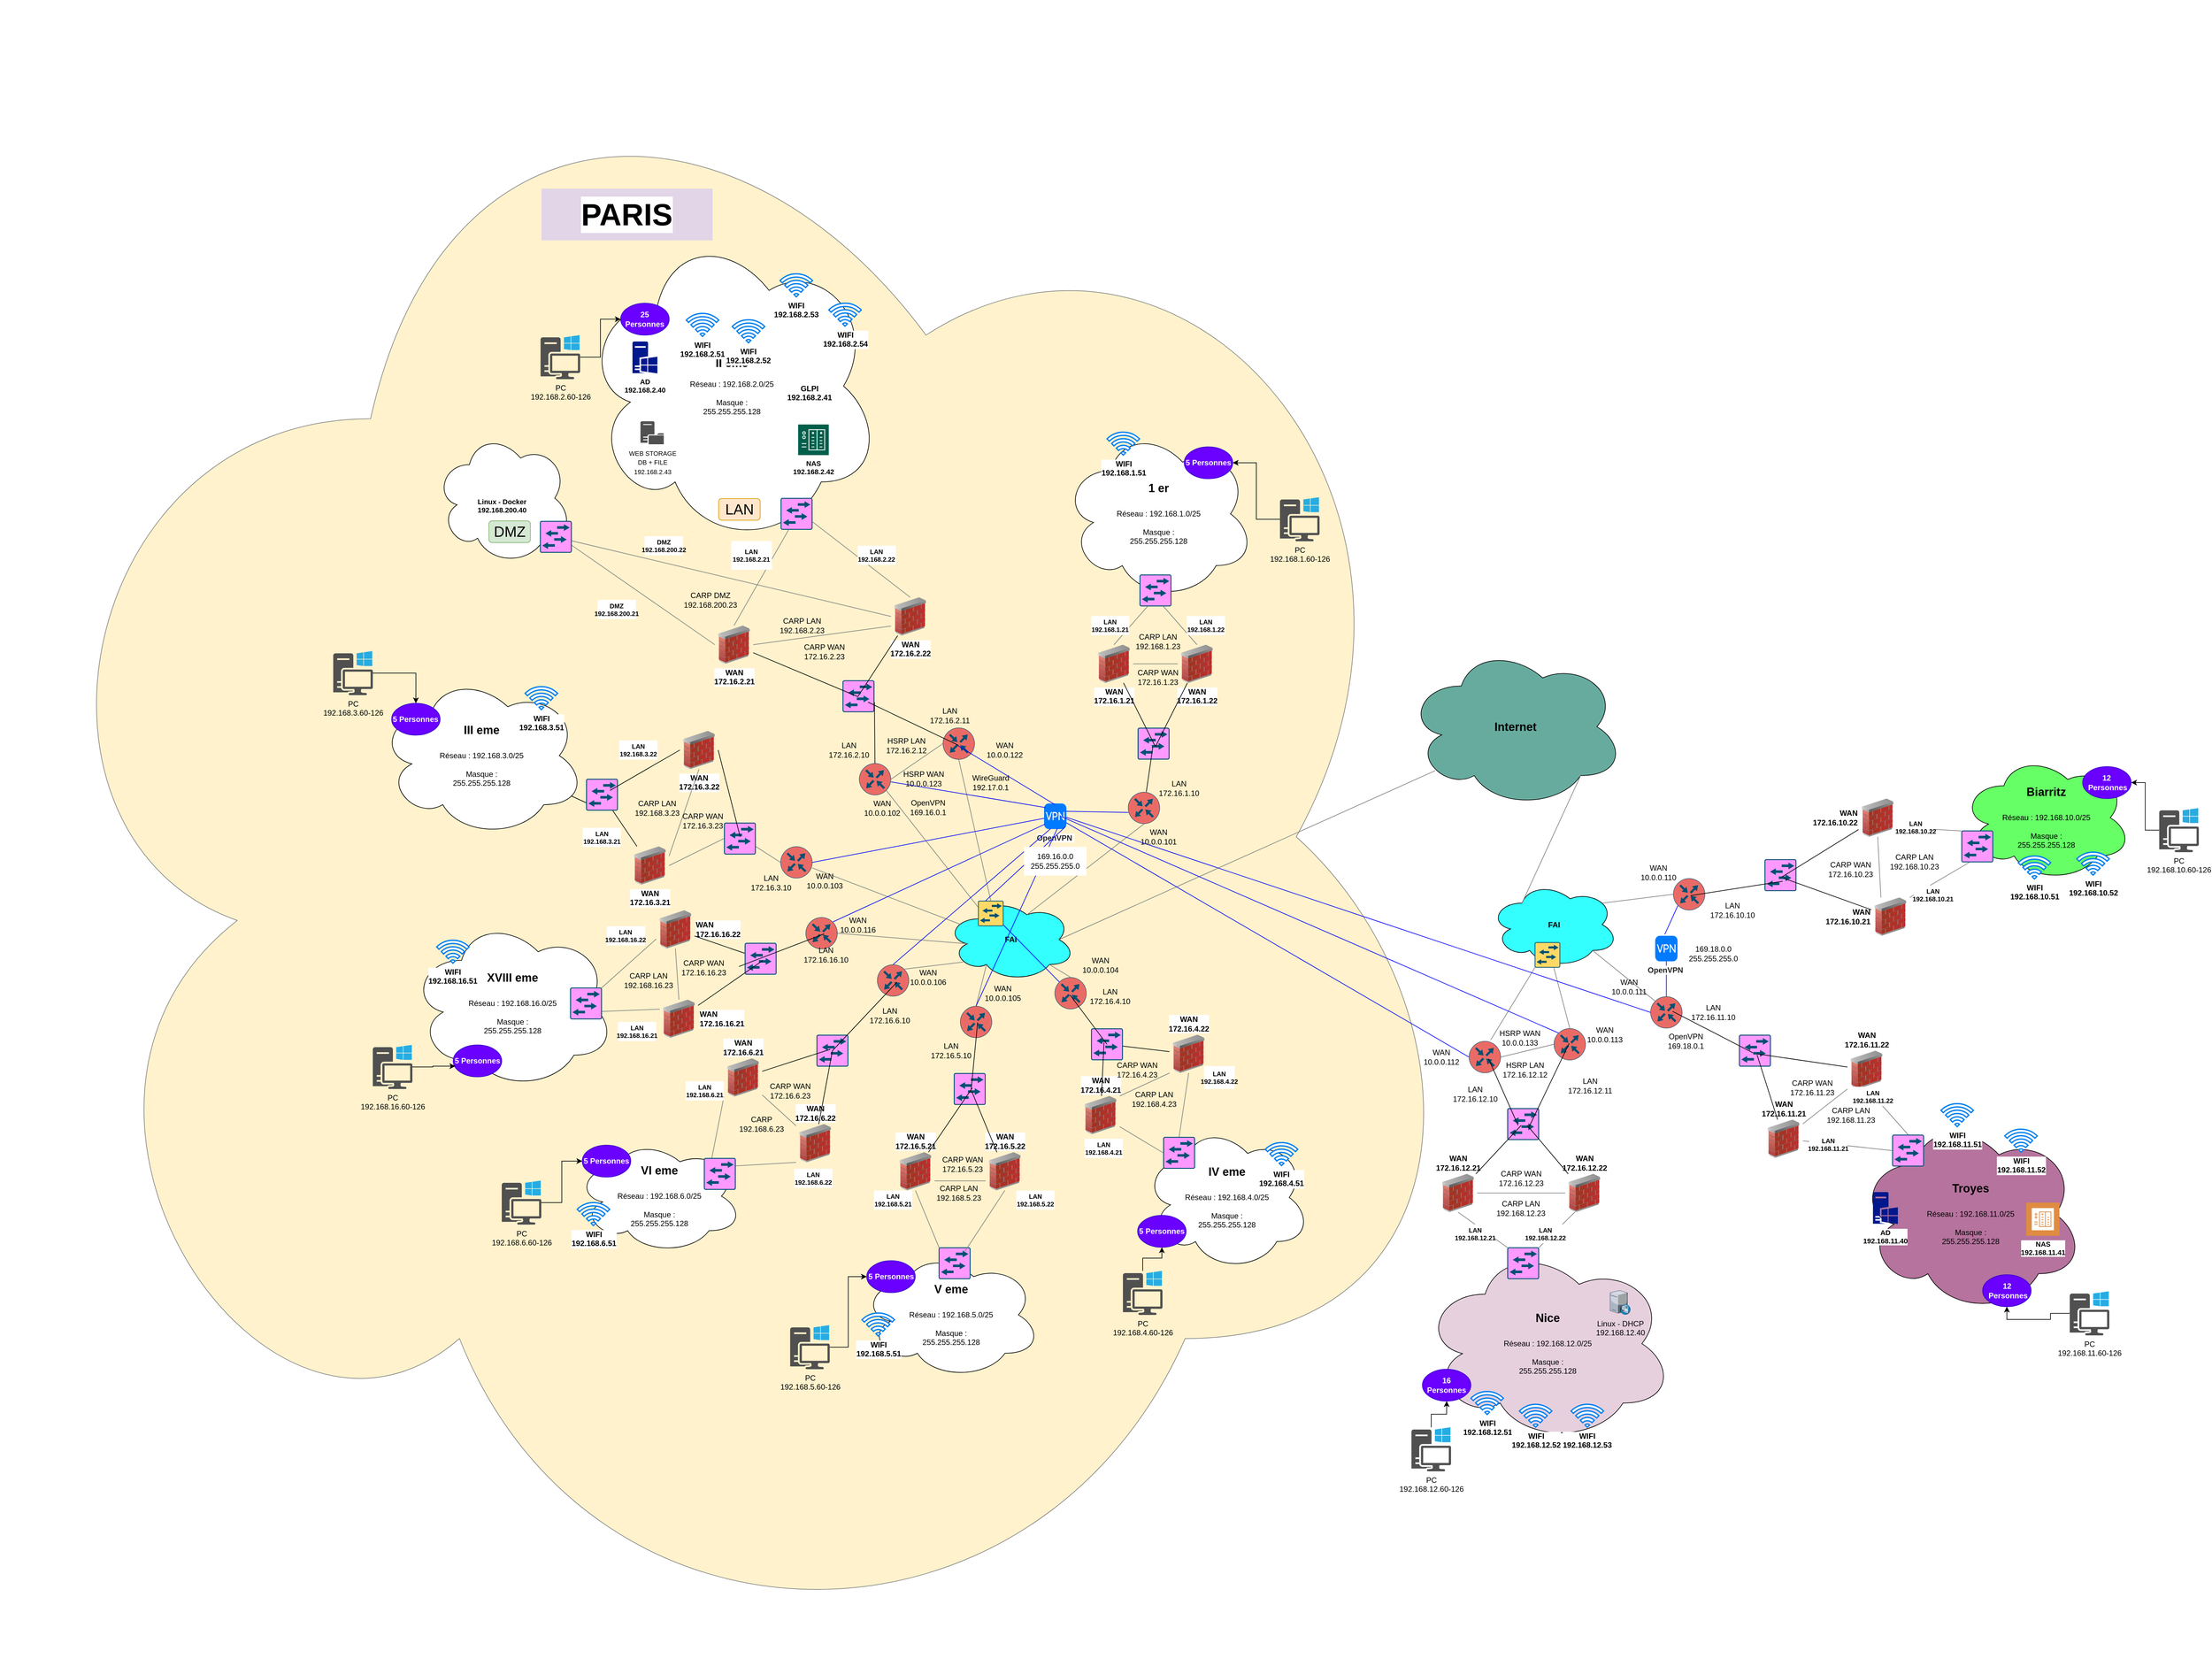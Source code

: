 <mxfile version="24.6.4" type="device">
  <diagram name="Page-1" id="z6_k0j583458yBhAgea8">
    <mxGraphModel dx="3837" dy="2428" grid="1" gridSize="10" guides="1" tooltips="1" connect="1" arrows="1" fold="1" page="1" pageScale="1" pageWidth="827" pageHeight="1169" math="0" shadow="0">
      <root>
        <mxCell id="0" />
        <mxCell id="1" parent="0" />
        <mxCell id="1vF6z5qYPoborKcWA8Q8-147" value="" style="ellipse;shape=cloud;whiteSpace=wrap;html=1;fontFamily=Helvetica;fontSize=11;fontColor=default;labelBackgroundColor=default;fillColor=#FFF2CC;strokeColor=#808080;" parent="1" vertex="1">
          <mxGeometry x="-1623.5" y="-1165" width="2320" height="2620" as="geometry" />
        </mxCell>
        <mxCell id="1vF6z5qYPoborKcWA8Q8-1" value="&lt;b&gt;&lt;font style=&quot;font-size: 18px;&quot;&gt;Internet&lt;/font&gt;&lt;/b&gt;" style="ellipse;shape=cloud;whiteSpace=wrap;html=1;fillColor=#67AB9F;" parent="1" vertex="1">
          <mxGeometry x="580" y="-155" width="340" height="255" as="geometry" />
        </mxCell>
        <mxCell id="1vF6z5qYPoborKcWA8Q8-3" value="&lt;b&gt;FAI&lt;/b&gt;" style="ellipse;shape=cloud;whiteSpace=wrap;html=1;fillColor=#33FFFF;" parent="1" vertex="1">
          <mxGeometry x="-140.91" y="241" width="200.91" height="130" as="geometry" />
        </mxCell>
        <mxCell id="1vF6z5qYPoborKcWA8Q8-4" value="&lt;b&gt;FAI&lt;/b&gt;" style="ellipse;shape=cloud;whiteSpace=wrap;html=1;fillColor=#33FFFF;" parent="1" vertex="1">
          <mxGeometry x="710" y="215" width="200.91" height="135" as="geometry" />
        </mxCell>
        <mxCell id="1vF6z5qYPoborKcWA8Q8-5" value="&lt;b&gt;&lt;font style=&quot;font-size: 18px;&quot;&gt;Biarritz&lt;/font&gt;&lt;/b&gt;&lt;div&gt;&lt;b&gt;&lt;font style=&quot;font-size: 18px;&quot;&gt;&lt;br&gt;&lt;/font&gt;&lt;/b&gt;&lt;/div&gt;&lt;div&gt;&lt;div style=&quot;border-color: var(--border-color);&quot;&gt;Réseau : 192.168.10.0/25&lt;/div&gt;&lt;div style=&quot;border-color: var(--border-color);&quot;&gt;&lt;br style=&quot;border-color: var(--border-color);&quot;&gt;&lt;/div&gt;&lt;div style=&quot;border-color: var(--border-color);&quot;&gt;Masque :&lt;/div&gt;&lt;div style=&quot;border-color: var(--border-color);&quot;&gt;255.255.255.128&lt;/div&gt;&lt;/div&gt;" style="ellipse;shape=cloud;whiteSpace=wrap;html=1;fillColor=#66FF66;" parent="1" vertex="1">
          <mxGeometry x="1448.35" y="15" width="266.67" height="200" as="geometry" />
        </mxCell>
        <mxCell id="1vF6z5qYPoborKcWA8Q8-6" value="&lt;b&gt;&lt;font style=&quot;font-size: 18px;&quot;&gt;Troyes&lt;/font&gt;&lt;/b&gt;&lt;div&gt;&lt;b&gt;&lt;font style=&quot;font-size: 18px;&quot;&gt;&lt;br&gt;&lt;/font&gt;&lt;/b&gt;&lt;/div&gt;&lt;div&gt;&lt;div style=&quot;border-color: var(--border-color);&quot;&gt;Réseau : 192.168.11.0/25&lt;/div&gt;&lt;div style=&quot;border-color: var(--border-color);&quot;&gt;&lt;br style=&quot;border-color: var(--border-color);&quot;&gt;&lt;/div&gt;&lt;div style=&quot;border-color: var(--border-color);&quot;&gt;Masque :&lt;/div&gt;&lt;div style=&quot;border-color: var(--border-color);&quot;&gt;255.255.255.128&lt;/div&gt;&lt;/div&gt;" style="ellipse;shape=cloud;whiteSpace=wrap;html=1;fillColor=#B5739D;" parent="1" vertex="1">
          <mxGeometry x="1286.37" y="581" width="353.56" height="310.5" as="geometry" />
        </mxCell>
        <mxCell id="1vF6z5qYPoborKcWA8Q8-7" value="&lt;b&gt;&lt;font style=&quot;font-size: 18px;&quot;&gt;Nice&lt;/font&gt;&lt;/b&gt;&lt;div&gt;&lt;b&gt;&lt;font style=&quot;font-size: 18px;&quot;&gt;&lt;br&gt;&lt;/font&gt;&lt;/b&gt;&lt;/div&gt;&lt;div&gt;&lt;div style=&quot;border-color: var(--border-color);&quot;&gt;&lt;div style=&quot;border-color: var(--border-color);&quot;&gt;Réseau : 192.168.12.0/25&lt;/div&gt;&lt;div style=&quot;border-color: var(--border-color);&quot;&gt;&lt;br style=&quot;border-color: var(--border-color);&quot;&gt;&lt;/div&gt;&lt;div style=&quot;border-color: var(--border-color);&quot;&gt;Masque :&lt;/div&gt;&lt;div style=&quot;border-color: var(--border-color);&quot;&gt;255.255.255.128&lt;/div&gt;&lt;/div&gt;&lt;/div&gt;" style="ellipse;shape=cloud;whiteSpace=wrap;html=1;fillColor=#E6D0DE;" parent="1" vertex="1">
          <mxGeometry x="604.12" y="784" width="392.88" height="310" as="geometry" />
        </mxCell>
        <mxCell id="1vF6z5qYPoborKcWA8Q8-8" value="&lt;b&gt;&lt;font style=&quot;font-size: 18px;&quot;&gt;IV eme&lt;/font&gt;&lt;/b&gt;&lt;div&gt;&lt;b&gt;&lt;font style=&quot;font-size: 18px;&quot;&gt;&lt;br&gt;&lt;/font&gt;&lt;/b&gt;&lt;/div&gt;&lt;div&gt;&lt;div style=&quot;border-color: var(--border-color);&quot;&gt;&lt;div style=&quot;border-color: var(--border-color);&quot;&gt;Réseau : 192.168.4.0/25&lt;/div&gt;&lt;div style=&quot;border-color: var(--border-color);&quot;&gt;&lt;br style=&quot;border-color: var(--border-color);&quot;&gt;&lt;/div&gt;&lt;div style=&quot;border-color: var(--border-color);&quot;&gt;Masque :&lt;/div&gt;&lt;div style=&quot;border-color: var(--border-color);&quot;&gt;255.255.255.128&lt;/div&gt;&lt;/div&gt;&lt;/div&gt;" style="ellipse;shape=cloud;whiteSpace=wrap;html=1;fillColor=#FFFFFF;" parent="1" vertex="1">
          <mxGeometry x="168.02" y="595" width="260" height="230" as="geometry" />
        </mxCell>
        <mxCell id="1vF6z5qYPoborKcWA8Q8-9" value="&lt;b&gt;&lt;font style=&quot;font-size: 18px;&quot;&gt;V eme&lt;/font&gt;&lt;/b&gt;&lt;div&gt;&lt;b&gt;&lt;font style=&quot;font-size: 18px;&quot;&gt;&lt;br&gt;&lt;/font&gt;&lt;/b&gt;&lt;/div&gt;&lt;div&gt;&lt;div style=&quot;border-color: var(--border-color);&quot;&gt;&lt;div style=&quot;border-color: var(--border-color);&quot;&gt;Réseau : 192.168.5.0/25&lt;/div&gt;&lt;div style=&quot;border-color: var(--border-color);&quot;&gt;&lt;br style=&quot;border-color: var(--border-color);&quot;&gt;&lt;/div&gt;&lt;div style=&quot;border-color: var(--border-color);&quot;&gt;Masque :&lt;/div&gt;&lt;div style=&quot;border-color: var(--border-color);&quot;&gt;255.255.255.128&lt;/div&gt;&lt;/div&gt;&lt;/div&gt;" style="ellipse;shape=cloud;whiteSpace=wrap;html=1;fillColor=#FFFFFF;" parent="1" vertex="1">
          <mxGeometry x="-273.75" y="794" width="280" height="200" as="geometry" />
        </mxCell>
        <mxCell id="1vF6z5qYPoborKcWA8Q8-10" value="&lt;b&gt;&lt;font style=&quot;font-size: 18px;&quot;&gt;VI eme&lt;/font&gt;&lt;/b&gt;&lt;div&gt;&lt;b&gt;&lt;font style=&quot;font-size: 18px;&quot;&gt;&lt;br&gt;&lt;/font&gt;&lt;/b&gt;&lt;/div&gt;&lt;div&gt;&lt;div style=&quot;border-color: var(--border-color);&quot;&gt;&lt;div style=&quot;border-color: var(--border-color);&quot;&gt;Réseau : 192.168.6.0/25&lt;/div&gt;&lt;div style=&quot;border-color: var(--border-color);&quot;&gt;&lt;br style=&quot;border-color: var(--border-color);&quot;&gt;&lt;/div&gt;&lt;div style=&quot;border-color: var(--border-color);&quot;&gt;Masque :&lt;/div&gt;&lt;div style=&quot;border-color: var(--border-color);&quot;&gt;255.255.255.128&lt;/div&gt;&lt;/div&gt;&lt;/div&gt;" style="ellipse;shape=cloud;whiteSpace=wrap;html=1;fillColor=#FFFFFF;" parent="1" vertex="1">
          <mxGeometry x="-721.43" y="618" width="260" height="180" as="geometry" />
        </mxCell>
        <mxCell id="1vF6z5qYPoborKcWA8Q8-11" value="&lt;b&gt;&lt;font style=&quot;font-size: 18px;&quot;&gt;XVIII eme&lt;/font&gt;&lt;/b&gt;&lt;div&gt;&lt;span style=&quot;font-size: 18px;&quot;&gt;&lt;b&gt;&lt;br&gt;&lt;/b&gt;&lt;/span&gt;&lt;div&gt;&lt;div style=&quot;border-color: var(--border-color);&quot;&gt;&lt;div style=&quot;border-color: var(--border-color);&quot;&gt;&lt;div style=&quot;border-color: var(--border-color);&quot;&gt;&lt;div style=&quot;border-color: var(--border-color);&quot;&gt;Réseau : 192.168.16.0/25&lt;/div&gt;&lt;div style=&quot;border-color: var(--border-color);&quot;&gt;&lt;br style=&quot;border-color: var(--border-color);&quot;&gt;&lt;/div&gt;&lt;div style=&quot;border-color: var(--border-color);&quot;&gt;Masque :&lt;/div&gt;&lt;div style=&quot;border-color: var(--border-color);&quot;&gt;255.255.255.128&lt;/div&gt;&lt;/div&gt;&lt;/div&gt;&lt;/div&gt;&lt;/div&gt;&lt;/div&gt;" style="ellipse;shape=cloud;whiteSpace=wrap;html=1;fillColor=#FFFFFF;" parent="1" vertex="1">
          <mxGeometry x="-981" y="271" width="320" height="270" as="geometry" />
        </mxCell>
        <mxCell id="1vF6z5qYPoborKcWA8Q8-12" value="&lt;b&gt;&lt;font style=&quot;font-size: 18px;&quot;&gt;III eme&lt;/font&gt;&lt;/b&gt;&lt;div&gt;&lt;b&gt;&lt;font style=&quot;font-size: 18px;&quot;&gt;&lt;br&gt;&lt;/font&gt;&lt;/b&gt;&lt;/div&gt;&lt;div&gt;&lt;div style=&quot;border-color: var(--border-color);&quot;&gt;Réseau : 192.168.3.0/25&lt;/div&gt;&lt;div style=&quot;border-color: var(--border-color);&quot;&gt;&lt;br style=&quot;border-color: var(--border-color);&quot;&gt;&lt;/div&gt;&lt;div style=&quot;border-color: var(--border-color);&quot;&gt;Masque :&lt;/div&gt;&lt;div style=&quot;border-color: var(--border-color);&quot;&gt;255.255.255.128&lt;/div&gt;&lt;/div&gt;" style="ellipse;shape=cloud;whiteSpace=wrap;html=1;fillColor=#FFFFFF;" parent="1" vertex="1">
          <mxGeometry x="-1030.54" y="-110" width="323" height="255.71" as="geometry" />
        </mxCell>
        <mxCell id="1vF6z5qYPoborKcWA8Q8-13" value="&lt;b&gt;&lt;font style=&quot;font-size: 18px;&quot;&gt;II eme&lt;/font&gt;&lt;/b&gt;&lt;div&gt;&lt;br&gt;&lt;/div&gt;&lt;div&gt;Réseau : 192.168.2.0/25&lt;/div&gt;&lt;div&gt;&lt;br&gt;&lt;/div&gt;&lt;div&gt;Masque :&lt;/div&gt;&lt;div&gt;255.255.255.128&lt;/div&gt;" style="ellipse;shape=cloud;whiteSpace=wrap;html=1;fillColor=#FFFFFF;" parent="1" vertex="1">
          <mxGeometry x="-711.22" y="-811" width="467" height="500" as="geometry" />
        </mxCell>
        <mxCell id="1vF6z5qYPoborKcWA8Q8-14" value="&lt;span style=&quot;font-size: 18px;&quot;&gt;&lt;b&gt;1 er&lt;/b&gt;&lt;/span&gt;&lt;div&gt;&lt;span style=&quot;font-size: 18px;&quot;&gt;&lt;b&gt;&lt;br&gt;&lt;/b&gt;&lt;/span&gt;&lt;/div&gt;&lt;div&gt;&lt;div style=&quot;border-color: var(--border-color);&quot;&gt;&lt;div style=&quot;border-color: var(--border-color);&quot;&gt;Réseau : 192.168.1.0/25&lt;/div&gt;&lt;div style=&quot;border-color: var(--border-color);&quot;&gt;&lt;br style=&quot;border-color: var(--border-color);&quot;&gt;&lt;/div&gt;&lt;div style=&quot;border-color: var(--border-color);&quot;&gt;Masque :&lt;/div&gt;&lt;div style=&quot;border-color: var(--border-color);&quot;&gt;255.255.255.128&lt;/div&gt;&lt;/div&gt;&lt;/div&gt;" style="ellipse;shape=cloud;whiteSpace=wrap;html=1;fillColor=#FFFFFF;" parent="1" vertex="1">
          <mxGeometry x="41.01" y="-496" width="300" height="270" as="geometry" />
        </mxCell>
        <mxCell id="1vF6z5qYPoborKcWA8Q8-15" value="" style="endArrow=none;html=1;rounded=0;exitX=0.875;exitY=0.5;exitDx=0;exitDy=0;exitPerimeter=0;entryX=0.13;entryY=0.77;entryDx=0;entryDy=0;entryPerimeter=0;strokeColor=#808080;" parent="1" source="1vF6z5qYPoborKcWA8Q8-3" target="1vF6z5qYPoborKcWA8Q8-1" edge="1">
          <mxGeometry width="50" height="50" relative="1" as="geometry">
            <mxPoint y="330" as="sourcePoint" />
            <mxPoint x="50" y="280" as="targetPoint" />
          </mxGeometry>
        </mxCell>
        <mxCell id="1vF6z5qYPoborKcWA8Q8-16" value="" style="sketch=0;points=[[0.015,0.015,0],[0.985,0.015,0],[0.985,0.985,0],[0.015,0.985,0],[0.25,0,0],[0.5,0,0],[0.75,0,0],[1,0.25,0],[1,0.5,0],[1,0.75,0],[0.75,1,0],[0.5,1,0],[0.25,1,0],[0,0.75,0],[0,0.5,0],[0,0.25,0]];verticalLabelPosition=bottom;html=1;verticalAlign=top;aspect=fixed;align=center;pointerEvents=1;shape=mxgraph.cisco19.rect;prIcon=l2_switch;fillColor=#FF99FF;strokeColor=#005073;" parent="1" vertex="1">
          <mxGeometry x="-401.22" y="-386" width="50" height="50" as="geometry" />
        </mxCell>
        <mxCell id="1vF6z5qYPoborKcWA8Q8-17" value="" style="sketch=0;points=[[0.015,0.015,0],[0.985,0.015,0],[0.985,0.985,0],[0.015,0.985,0],[0.25,0,0],[0.5,0,0],[0.75,0,0],[1,0.25,0],[1,0.5,0],[1,0.75,0],[0.75,1,0],[0.5,1,0],[0.25,1,0],[0,0.75,0],[0,0.5,0],[0,0.25,0]];verticalLabelPosition=bottom;html=1;verticalAlign=top;aspect=fixed;align=center;pointerEvents=1;shape=mxgraph.cisco19.rect;prIcon=l2_switch;fillColor=#FF99FF;strokeColor=#005073;" parent="1" vertex="1">
          <mxGeometry x="-706" y="54.0" width="50" height="50" as="geometry" />
        </mxCell>
        <mxCell id="1vF6z5qYPoborKcWA8Q8-18" value="" style="sketch=0;points=[[0.015,0.015,0],[0.985,0.015,0],[0.985,0.985,0],[0.015,0.985,0],[0.25,0,0],[0.5,0,0],[0.75,0,0],[1,0.25,0],[1,0.5,0],[1,0.75,0],[0.75,1,0],[0.5,1,0],[0.25,1,0],[0,0.75,0],[0,0.5,0],[0,0.25,0]];verticalLabelPosition=bottom;html=1;verticalAlign=top;aspect=fixed;align=center;pointerEvents=1;shape=mxgraph.cisco19.rect;prIcon=l2_switch;fillColor=#FF99FF;strokeColor=#005073;" parent="1" vertex="1">
          <mxGeometry x="-731" y="381" width="50" height="50" as="geometry" />
        </mxCell>
        <mxCell id="1vF6z5qYPoborKcWA8Q8-19" value="" style="sketch=0;points=[[0.015,0.015,0],[0.985,0.015,0],[0.985,0.985,0],[0.015,0.985,0],[0.25,0,0],[0.5,0,0],[0.75,0,0],[1,0.25,0],[1,0.5,0],[1,0.75,0],[0.75,1,0],[0.5,1,0],[0.25,1,0],[0,0.75,0],[0,0.5,0],[0,0.25,0]];verticalLabelPosition=bottom;html=1;verticalAlign=top;aspect=fixed;align=center;pointerEvents=1;shape=mxgraph.cisco19.rect;prIcon=l2_switch;fillColor=#FF99FF;strokeColor=#005073;" parent="1" vertex="1">
          <mxGeometry x="-521.43" y="648" width="50" height="50" as="geometry" />
        </mxCell>
        <mxCell id="1vF6z5qYPoborKcWA8Q8-20" value="" style="sketch=0;points=[[0.015,0.015,0],[0.985,0.015,0],[0.985,0.985,0],[0.015,0.985,0],[0.25,0,0],[0.5,0,0],[0.75,0,0],[1,0.25,0],[1,0.5,0],[1,0.75,0],[0.75,1,0],[0.5,1,0],[0.25,1,0],[0,0.75,0],[0,0.5,0],[0,0.25,0]];verticalLabelPosition=bottom;html=1;verticalAlign=top;aspect=fixed;align=center;pointerEvents=1;shape=mxgraph.cisco19.rect;prIcon=l2_switch;fillColor=#FF99FF;strokeColor=#005073;" parent="1" vertex="1">
          <mxGeometry x="-153.63" y="788" width="50" height="50" as="geometry" />
        </mxCell>
        <mxCell id="1vF6z5qYPoborKcWA8Q8-21" value="" style="sketch=0;points=[[0.015,0.015,0],[0.985,0.015,0],[0.985,0.985,0],[0.015,0.985,0],[0.25,0,0],[0.5,0,0],[0.75,0,0],[1,0.25,0],[1,0.5,0],[1,0.75,0],[0.75,1,0],[0.5,1,0],[0.25,1,0],[0,0.75,0],[0,0.5,0],[0,0.25,0]];verticalLabelPosition=bottom;html=1;verticalAlign=top;aspect=fixed;align=center;pointerEvents=1;shape=mxgraph.cisco19.rect;prIcon=l2_switch;fillColor=#FF99FF;strokeColor=#005073;" parent="1" vertex="1">
          <mxGeometry x="198.02" y="615" width="50" height="50" as="geometry" />
        </mxCell>
        <mxCell id="1vF6z5qYPoborKcWA8Q8-22" value="" style="sketch=0;points=[[0.015,0.015,0],[0.985,0.015,0],[0.985,0.985,0],[0.015,0.985,0],[0.25,0,0],[0.5,0,0],[0.75,0,0],[1,0.25,0],[1,0.5,0],[1,0.75,0],[0.75,1,0],[0.5,1,0],[0.25,1,0],[0,0.75,0],[0,0.5,0],[0,0.25,0]];verticalLabelPosition=bottom;html=1;verticalAlign=top;aspect=fixed;align=center;pointerEvents=1;shape=mxgraph.cisco19.rect;prIcon=l2_switch;fillColor=#FF99FF;strokeColor=#005073;" parent="1" vertex="1">
          <mxGeometry x="161.01" y="-266" width="50" height="50" as="geometry" />
        </mxCell>
        <mxCell id="1vF6z5qYPoborKcWA8Q8-24" value="" style="sketch=0;points=[[0.5,0,0],[1,0.5,0],[0.5,1,0],[0,0.5,0],[0.145,0.145,0],[0.856,0.145,0],[0.855,0.856,0],[0.145,0.855,0]];verticalLabelPosition=bottom;html=1;verticalAlign=top;aspect=fixed;align=center;pointerEvents=1;shape=mxgraph.cisco19.rect;prIcon=router;fillColor=#EA6B66;strokeColor=#005073;" parent="1" vertex="1">
          <mxGeometry x="-147.11" y="-26.0" width="50" height="50" as="geometry" />
        </mxCell>
        <mxCell id="1vF6z5qYPoborKcWA8Q8-25" value="" style="sketch=0;points=[[0.5,0,0],[1,0.5,0],[0.5,1,0],[0,0.5,0],[0.145,0.145,0],[0.856,0.145,0],[0.855,0.856,0],[0.145,0.855,0]];verticalLabelPosition=bottom;html=1;verticalAlign=top;aspect=fixed;align=center;pointerEvents=1;shape=mxgraph.cisco19.rect;prIcon=router;fillColor=#EA6B66;strokeColor=#005073;" parent="1" vertex="1">
          <mxGeometry x="-278.22" y="29.71" width="50" height="50" as="geometry" />
        </mxCell>
        <mxCell id="1vF6z5qYPoborKcWA8Q8-26" value="" style="sketch=0;points=[[0.5,0,0],[1,0.5,0],[0.5,1,0],[0,0.5,0],[0.145,0.145,0],[0.856,0.145,0],[0.855,0.856,0],[0.145,0.855,0]];verticalLabelPosition=bottom;html=1;verticalAlign=top;aspect=fixed;align=center;pointerEvents=1;shape=mxgraph.cisco19.rect;prIcon=router;fillColor=#EA6B66;strokeColor=#005073;" parent="1" vertex="1">
          <mxGeometry x="-401.43" y="160" width="50" height="50" as="geometry" />
        </mxCell>
        <mxCell id="1vF6z5qYPoborKcWA8Q8-27" value="" style="sketch=0;points=[[0.5,0,0],[1,0.5,0],[0.5,1,0],[0,0.5,0],[0.145,0.145,0],[0.856,0.145,0],[0.855,0.856,0],[0.145,0.855,0]];verticalLabelPosition=bottom;html=1;verticalAlign=top;aspect=fixed;align=center;pointerEvents=1;shape=mxgraph.cisco19.rect;prIcon=router;fillColor=#EA6B66;strokeColor=#005073;" parent="1" vertex="1">
          <mxGeometry x="-362.04" y="271" width="50" height="50" as="geometry" />
        </mxCell>
        <mxCell id="1vF6z5qYPoborKcWA8Q8-28" value="" style="sketch=0;points=[[0.5,0,0],[1,0.5,0],[0.5,1,0],[0,0.5,0],[0.145,0.145,0],[0.856,0.145,0],[0.855,0.856,0],[0.145,0.855,0]];verticalLabelPosition=bottom;html=1;verticalAlign=top;aspect=fixed;align=center;pointerEvents=1;shape=mxgraph.cisco19.rect;prIcon=router;fillColor=#EA6B66;strokeColor=#005073;" parent="1" vertex="1">
          <mxGeometry x="-250" y="345" width="50" height="50" as="geometry" />
        </mxCell>
        <mxCell id="1vF6z5qYPoborKcWA8Q8-29" value="" style="sketch=0;points=[[0.5,0,0],[1,0.5,0],[0.5,1,0],[0,0.5,0],[0.145,0.145,0],[0.856,0.145,0],[0.855,0.856,0],[0.145,0.855,0]];verticalLabelPosition=bottom;html=1;verticalAlign=top;aspect=fixed;align=center;pointerEvents=1;shape=mxgraph.cisco19.rect;prIcon=router;fillColor=#EA6B66;strokeColor=#005073;" parent="1" vertex="1">
          <mxGeometry x="-120" y="410" width="50" height="50" as="geometry" />
        </mxCell>
        <mxCell id="1vF6z5qYPoborKcWA8Q8-30" value="" style="sketch=0;points=[[0.5,0,0],[1,0.5,0],[0.5,1,0],[0,0.5,0],[0.145,0.145,0],[0.856,0.145,0],[0.855,0.856,0],[0.145,0.855,0]];verticalLabelPosition=bottom;html=1;verticalAlign=top;aspect=fixed;align=center;pointerEvents=1;shape=mxgraph.cisco19.rect;prIcon=router;fillColor=#EA6B66;strokeColor=#005073;" parent="1" vertex="1">
          <mxGeometry x="28.02" y="365" width="50" height="50" as="geometry" />
        </mxCell>
        <mxCell id="1vF6z5qYPoborKcWA8Q8-32" value="" style="sketch=0;points=[[0.015,0.015,0],[0.985,0.015,0],[0.985,0.985,0],[0.015,0.985,0],[0.25,0,0],[0.5,0,0],[0.75,0,0],[1,0.25,0],[1,0.5,0],[1,0.75,0],[0.75,1,0],[0.5,1,0],[0.25,1,0],[0,0.75,0],[0,0.5,0],[0,0.25,0]];verticalLabelPosition=bottom;html=1;verticalAlign=top;aspect=fixed;align=center;pointerEvents=1;shape=mxgraph.cisco19.rect;prIcon=l2_switch;fillColor=#FFD966;strokeColor=#005073;" parent="1" vertex="1">
          <mxGeometry x="780" y="310" width="40" height="40" as="geometry" />
        </mxCell>
        <mxCell id="1vF6z5qYPoborKcWA8Q8-33" value="" style="sketch=0;points=[[0.5,0,0],[1,0.5,0],[0.5,1,0],[0,0.5,0],[0.145,0.145,0],[0.856,0.145,0],[0.855,0.856,0],[0.145,0.855,0]];verticalLabelPosition=bottom;html=1;verticalAlign=top;aspect=fixed;align=center;pointerEvents=1;shape=mxgraph.cisco19.rect;prIcon=router;fillColor=#EA6B66;strokeColor=#005073;" parent="1" vertex="1">
          <mxGeometry x="677" y="465" width="50" height="50" as="geometry" />
        </mxCell>
        <mxCell id="1vF6z5qYPoborKcWA8Q8-34" value="" style="sketch=0;points=[[0.5,0,0],[1,0.5,0],[0.5,1,0],[0,0.5,0],[0.145,0.145,0],[0.856,0.145,0],[0.855,0.856,0],[0.145,0.855,0]];verticalLabelPosition=bottom;html=1;verticalAlign=top;aspect=fixed;align=center;pointerEvents=1;shape=mxgraph.cisco19.rect;prIcon=router;fillColor=#EA6B66;strokeColor=#005073;" parent="1" vertex="1">
          <mxGeometry x="810" y="445" width="50" height="50" as="geometry" />
        </mxCell>
        <mxCell id="1vF6z5qYPoborKcWA8Q8-35" value="" style="sketch=0;points=[[0.015,0.015,0],[0.985,0.015,0],[0.985,0.985,0],[0.015,0.985,0],[0.25,0,0],[0.5,0,0],[0.75,0,0],[1,0.25,0],[1,0.5,0],[1,0.75,0],[0.75,1,0],[0.5,1,0],[0.25,1,0],[0,0.75,0],[0,0.5,0],[0,0.25,0]];verticalLabelPosition=bottom;html=1;verticalAlign=top;aspect=fixed;align=center;pointerEvents=1;shape=mxgraph.cisco19.rect;prIcon=l2_switch;fillColor=#FF99FF;strokeColor=#005073;" parent="1" vertex="1">
          <mxGeometry x="737" y="788" width="50" height="50" as="geometry" />
        </mxCell>
        <mxCell id="1vF6z5qYPoborKcWA8Q8-36" value="" style="sketch=0;points=[[0.015,0.015,0],[0.985,0.015,0],[0.985,0.985,0],[0.015,0.985,0],[0.25,0,0],[0.5,0,0],[0.75,0,0],[1,0.25,0],[1,0.5,0],[1,0.75,0],[0.75,1,0],[0.5,1,0],[0.25,1,0],[0,0.75,0],[0,0.5,0],[0,0.25,0]];verticalLabelPosition=bottom;html=1;verticalAlign=top;aspect=fixed;align=center;pointerEvents=1;shape=mxgraph.cisco19.rect;prIcon=l2_switch;fillColor=#FF99FF;strokeColor=#005073;" parent="1" vertex="1">
          <mxGeometry x="1339.93" y="611.5" width="50" height="50" as="geometry" />
        </mxCell>
        <mxCell id="1vF6z5qYPoborKcWA8Q8-215" value="" style="edgeStyle=none;rounded=0;orthogonalLoop=1;jettySize=auto;html=1;strokeColor=#0000FF;align=center;verticalAlign=middle;fontFamily=Helvetica;fontSize=11;fontColor=default;labelBackgroundColor=default;endArrow=none;" parent="1" source="1vF6z5qYPoborKcWA8Q8-37" target="1vF6z5qYPoborKcWA8Q8-213" edge="1">
          <mxGeometry relative="1" as="geometry" />
        </mxCell>
        <mxCell id="1vF6z5qYPoborKcWA8Q8-37" value="" style="sketch=0;points=[[0.5,0,0],[1,0.5,0],[0.5,1,0],[0,0.5,0],[0.145,0.145,0],[0.856,0.145,0],[0.855,0.856,0],[0.145,0.855,0]];verticalLabelPosition=bottom;html=1;verticalAlign=top;aspect=fixed;align=center;pointerEvents=1;shape=mxgraph.cisco19.rect;prIcon=router;fillColor=#EA6B66;strokeColor=#005073;" parent="1" vertex="1">
          <mxGeometry x="961.29" y="395" width="50" height="50" as="geometry" />
        </mxCell>
        <mxCell id="1vF6z5qYPoborKcWA8Q8-38" value="" style="sketch=0;points=[[0.5,0,0],[1,0.5,0],[0.5,1,0],[0,0.5,0],[0.145,0.145,0],[0.856,0.145,0],[0.855,0.856,0],[0.145,0.855,0]];verticalLabelPosition=bottom;html=1;verticalAlign=top;aspect=fixed;align=center;pointerEvents=1;shape=mxgraph.cisco19.rect;prIcon=router;fillColor=#EA6B66;strokeColor=#005073;" parent="1" vertex="1">
          <mxGeometry x="997" y="210" width="50" height="50" as="geometry" />
        </mxCell>
        <mxCell id="1vF6z5qYPoborKcWA8Q8-39" value="" style="sketch=0;points=[[0.015,0.015,0],[0.985,0.015,0],[0.985,0.985,0],[0.015,0.985,0],[0.25,0,0],[0.5,0,0],[0.75,0,0],[1,0.25,0],[1,0.5,0],[1,0.75,0],[0.75,1,0],[0.5,1,0],[0.25,1,0],[0,0.75,0],[0,0.5,0],[0,0.25,0]];verticalLabelPosition=bottom;html=1;verticalAlign=top;aspect=fixed;align=center;pointerEvents=1;shape=mxgraph.cisco19.rect;prIcon=l2_switch;fillColor=#FF99FF;strokeColor=#005073;" parent="1" vertex="1">
          <mxGeometry x="1448.35" y="135" width="50" height="50" as="geometry" />
        </mxCell>
        <mxCell id="1vF6z5qYPoborKcWA8Q8-40" value="&lt;b&gt;WAN&lt;/b&gt;&lt;div&gt;&lt;b&gt;172.16.1.21&lt;/b&gt;&lt;/div&gt;" style="image;html=1;image=img/lib/clip_art/networking/Firewall_02_128x128.png" parent="1" vertex="1">
          <mxGeometry x="91.01" y="-156" width="60" height="60" as="geometry" />
        </mxCell>
        <mxCell id="1vF6z5qYPoborKcWA8Q8-44" value="WAN&lt;div&gt;172.16.1.22&lt;/div&gt;" style="image;html=1;image=img/lib/clip_art/networking/Firewall_02_128x128.png;fontStyle=1" parent="1" vertex="1">
          <mxGeometry x="221.01" y="-156" width="60" height="60" as="geometry" />
        </mxCell>
        <mxCell id="1vF6z5qYPoborKcWA8Q8-47" value="&lt;b&gt;WAN&lt;/b&gt;&lt;br&gt;&lt;div style=&quot;border-color: var(--border-color);&quot;&gt;&lt;b style=&quot;border-color: var(--border-color);&quot;&gt;172.16.2.21&lt;/b&gt;&lt;/div&gt;" style="image;html=1;image=img/lib/clip_art/networking/Firewall_02_128x128.png" parent="1" vertex="1">
          <mxGeometry x="-504.22" y="-186.0" width="60" height="60" as="geometry" />
        </mxCell>
        <mxCell id="1vF6z5qYPoborKcWA8Q8-48" value="&lt;b&gt;WAN&lt;/b&gt;&lt;br&gt;&lt;div&gt;&lt;div style=&quot;border-color: var(--border-color);&quot;&gt;&lt;b style=&quot;border-color: var(--border-color);&quot;&gt;172.16.2.22&lt;/b&gt;&lt;/div&gt;&lt;/div&gt;" style="image;html=1;image=img/lib/clip_art/networking/Firewall_02_128x128.png" parent="1" vertex="1">
          <mxGeometry x="-228.22" y="-230.29" width="60" height="60" as="geometry" />
        </mxCell>
        <mxCell id="1vF6z5qYPoborKcWA8Q8-49" value="&lt;b&gt;WAN&lt;/b&gt;&lt;br&gt;&lt;div style=&quot;border-color: var(--border-color);&quot;&gt;&lt;b style=&quot;border-color: var(--border-color);&quot;&gt;172.16.3.21&lt;/b&gt;&lt;/div&gt;" style="image;html=1;image=img/lib/clip_art/networking/Firewall_02_128x128.png" parent="1" vertex="1">
          <mxGeometry x="-635.93" y="160" width="60" height="60" as="geometry" />
        </mxCell>
        <mxCell id="1vF6z5qYPoborKcWA8Q8-50" value="&lt;b&gt;WAN&lt;/b&gt;&lt;br&gt;&lt;div style=&quot;border-color: var(--border-color);&quot;&gt;&lt;b style=&quot;border-color: var(--border-color);&quot;&gt;172.16.3.22&lt;/b&gt;&lt;/div&gt;" style="image;html=1;image=img/lib/clip_art/networking/Firewall_02_128x128.png" parent="1" vertex="1">
          <mxGeometry x="-559.04" y="-21" width="60" height="60" as="geometry" />
        </mxCell>
        <mxCell id="1vF6z5qYPoborKcWA8Q8-51" value="&lt;b&gt;WAN&lt;/b&gt;&lt;br&gt;&lt;div style=&quot;border-color: var(--border-color);&quot;&gt;&lt;b style=&quot;border-color: var(--border-color);&quot;&gt;172.16.16.22&lt;/b&gt;&lt;/div&gt;" style="image;html=1;image=img/lib/clip_art/networking/Firewall_02_128x128.png;labelPosition=right;verticalLabelPosition=middle;align=left;verticalAlign=middle;" parent="1" vertex="1">
          <mxGeometry x="-596" y="260" width="60" height="60" as="geometry" />
        </mxCell>
        <mxCell id="1vF6z5qYPoborKcWA8Q8-52" value="&lt;b&gt;WAN&lt;/b&gt;&lt;br&gt;&lt;div style=&quot;border-color: var(--border-color);&quot;&gt;&lt;b style=&quot;border-color: var(--border-color);&quot;&gt;172.16.16.21&lt;/b&gt;&lt;/div&gt;" style="image;html=1;image=img/lib/clip_art/networking/Firewall_02_128x128.png;labelPosition=right;verticalLabelPosition=middle;align=left;verticalAlign=middle;" parent="1" vertex="1">
          <mxGeometry x="-590.5" y="400" width="60" height="60" as="geometry" />
        </mxCell>
        <mxCell id="1vF6z5qYPoborKcWA8Q8-53" value="&lt;b&gt;WAN&lt;/b&gt;&lt;br&gt;&lt;div style=&quot;border-color: var(--border-color);&quot;&gt;&lt;b style=&quot;border-color: var(--border-color);&quot;&gt;172.16.6.21&lt;/b&gt;&lt;/div&gt;" style="image;html=1;image=img/lib/clip_art/networking/Firewall_02_128x128.png;labelPosition=center;verticalLabelPosition=top;align=center;verticalAlign=bottom;" parent="1" vertex="1">
          <mxGeometry x="-490.0" y="492" width="60" height="60" as="geometry" />
        </mxCell>
        <mxCell id="1vF6z5qYPoborKcWA8Q8-54" value="&lt;b&gt;WAN&lt;/b&gt;&lt;br&gt;&lt;div style=&quot;border-color: var(--border-color);&quot;&gt;&lt;b style=&quot;border-color: var(--border-color);&quot;&gt;172.16.6.22&lt;/b&gt;&lt;/div&gt;" style="image;html=1;image=img/lib/clip_art/networking/Firewall_02_128x128.png;labelPosition=center;verticalLabelPosition=top;align=center;verticalAlign=bottom;" parent="1" vertex="1">
          <mxGeometry x="-377.04" y="595" width="60" height="60" as="geometry" />
        </mxCell>
        <mxCell id="1vF6z5qYPoborKcWA8Q8-55" value="&lt;b&gt;WAN&lt;/b&gt;&lt;br&gt;&lt;div style=&quot;border-color: var(--border-color);&quot;&gt;&lt;b style=&quot;border-color: var(--border-color);&quot;&gt;172.16.5.21&lt;/b&gt;&lt;/div&gt;" style="image;html=1;image=img/lib/clip_art/networking/Firewall_02_128x128.png;labelPosition=center;verticalLabelPosition=top;align=center;verticalAlign=bottom;" parent="1" vertex="1">
          <mxGeometry x="-220" y="639" width="60" height="60" as="geometry" />
        </mxCell>
        <mxCell id="1vF6z5qYPoborKcWA8Q8-56" value="&lt;b&gt;WAN&lt;/b&gt;&lt;br&gt;&lt;div style=&quot;border-color: var(--border-color);&quot;&gt;&lt;b style=&quot;border-color: var(--border-color);&quot;&gt;172.16.5.22&lt;/b&gt;&lt;/div&gt;" style="image;html=1;image=img/lib/clip_art/networking/Firewall_02_128x128.png;labelPosition=center;verticalLabelPosition=top;align=center;verticalAlign=bottom;" parent="1" vertex="1">
          <mxGeometry x="-80" y="639" width="60" height="60" as="geometry" />
        </mxCell>
        <mxCell id="1vF6z5qYPoborKcWA8Q8-57" value="&lt;b&gt;WAN&lt;/b&gt;&lt;br&gt;&lt;div style=&quot;border-color: var(--border-color);&quot;&gt;&lt;b style=&quot;border-color: var(--border-color);&quot;&gt;172.16.4.21&lt;/b&gt;&lt;/div&gt;" style="image;html=1;image=img/lib/clip_art/networking/Firewall_02_128x128.png;labelPosition=center;verticalLabelPosition=top;align=center;verticalAlign=bottom;" parent="1" vertex="1">
          <mxGeometry x="70.0" y="551" width="60" height="60" as="geometry" />
        </mxCell>
        <mxCell id="1vF6z5qYPoborKcWA8Q8-58" value="&lt;b&gt;WAN&lt;/b&gt;&lt;br&gt;&lt;div style=&quot;border-color: var(--border-color);&quot;&gt;&lt;b style=&quot;border-color: var(--border-color);&quot;&gt;172.16.4.22&lt;/b&gt;&lt;/div&gt;" style="image;html=1;image=img/lib/clip_art/networking/Firewall_02_128x128.png;labelPosition=center;verticalLabelPosition=top;align=center;verticalAlign=bottom;" parent="1" vertex="1">
          <mxGeometry x="208.02" y="455" width="60" height="60" as="geometry" />
        </mxCell>
        <mxCell id="1vF6z5qYPoborKcWA8Q8-61" value="" style="endArrow=none;html=1;rounded=0;exitX=0.625;exitY=0.2;exitDx=0;exitDy=0;exitPerimeter=0;entryX=0.5;entryY=1;entryDx=0;entryDy=0;entryPerimeter=0;fillColor=#7F00FF;strokeColor=#808080;" parent="1" source="1vF6z5qYPoborKcWA8Q8-3" target="1vF6z5qYPoborKcWA8Q8-23" edge="1">
          <mxGeometry width="50" height="50" relative="1" as="geometry">
            <mxPoint x="180" y="90" as="sourcePoint" />
            <mxPoint x="230" y="40" as="targetPoint" />
          </mxGeometry>
        </mxCell>
        <mxCell id="1vF6z5qYPoborKcWA8Q8-68" value="" style="endArrow=none;html=1;rounded=0;strokeColor=#808080;align=center;verticalAlign=middle;fontFamily=Helvetica;fontSize=11;fontColor=default;labelBackgroundColor=default;edgeStyle=orthogonalEdgeStyle;exitX=1;exitY=0.5;exitDx=0;exitDy=0;entryX=0;entryY=0.5;entryDx=0;entryDy=0;" parent="1" source="1vF6z5qYPoborKcWA8Q8-40" target="1vF6z5qYPoborKcWA8Q8-44" edge="1">
          <mxGeometry width="50" height="50" relative="1" as="geometry">
            <mxPoint x="180" y="100" as="sourcePoint" />
            <mxPoint x="230" y="50" as="targetPoint" />
          </mxGeometry>
        </mxCell>
        <mxCell id="1vF6z5qYPoborKcWA8Q8-71" value="" style="endArrow=none;html=1;rounded=0;strokeColor=#808080;align=center;verticalAlign=middle;fontFamily=Helvetica;fontSize=11;fontColor=default;labelBackgroundColor=default;exitX=0.5;exitY=0;exitDx=0;exitDy=0;entryX=0.25;entryY=1;entryDx=0;entryDy=0;entryPerimeter=0;" parent="1" source="1vF6z5qYPoborKcWA8Q8-40" target="1vF6z5qYPoborKcWA8Q8-22" edge="1">
          <mxGeometry width="50" height="50" relative="1" as="geometry">
            <mxPoint x="10" y="-10" as="sourcePoint" />
            <mxPoint x="80" y="-10" as="targetPoint" />
          </mxGeometry>
        </mxCell>
        <mxCell id="1vF6z5qYPoborKcWA8Q8-72" value="" style="endArrow=none;html=1;rounded=0;strokeColor=#808080;align=center;verticalAlign=middle;fontFamily=Helvetica;fontSize=11;fontColor=default;labelBackgroundColor=default;exitX=0.5;exitY=0;exitDx=0;exitDy=0;entryX=0.75;entryY=1;entryDx=0;entryDy=0;entryPerimeter=0;" parent="1" source="1vF6z5qYPoborKcWA8Q8-44" target="1vF6z5qYPoborKcWA8Q8-22" edge="1">
          <mxGeometry width="50" height="50" relative="1" as="geometry">
            <mxPoint x="-20" y="-40" as="sourcePoint" />
            <mxPoint x="33" y="-100" as="targetPoint" />
          </mxGeometry>
        </mxCell>
        <mxCell id="1vF6z5qYPoborKcWA8Q8-73" value="" style="endArrow=none;html=1;rounded=0;exitX=0.5;exitY=0;exitDx=0;exitDy=0;exitPerimeter=0;entryX=0.5;entryY=1;entryDx=0;entryDy=0;entryPerimeter=0;strokeColor=#808080;" parent="1" source="1vF6z5qYPoborKcWA8Q8-31" target="1vF6z5qYPoborKcWA8Q8-24" edge="1">
          <mxGeometry width="50" height="50" relative="1" as="geometry">
            <mxPoint x="-14" y="252" as="sourcePoint" />
            <mxPoint x="25" y="140" as="targetPoint" />
          </mxGeometry>
        </mxCell>
        <mxCell id="1vF6z5qYPoborKcWA8Q8-74" value="" style="endArrow=none;html=1;rounded=0;exitX=0;exitY=0.25;exitDx=0;exitDy=0;exitPerimeter=0;entryX=0.855;entryY=0.856;entryDx=0;entryDy=0;entryPerimeter=0;strokeColor=#808080;" parent="1" source="1vF6z5qYPoborKcWA8Q8-31" target="1vF6z5qYPoborKcWA8Q8-25" edge="1">
          <mxGeometry width="50" height="50" relative="1" as="geometry">
            <mxPoint x="-4" y="262" as="sourcePoint" />
            <mxPoint x="35" y="150" as="targetPoint" />
          </mxGeometry>
        </mxCell>
        <mxCell id="1vF6z5qYPoborKcWA8Q8-75" value="" style="endArrow=none;html=1;rounded=0;exitX=1;exitY=0.5;exitDx=0;exitDy=0;exitPerimeter=0;entryX=0;entryY=0.5;entryDx=0;entryDy=0;entryPerimeter=0;strokeColor=#808080;" parent="1" source="1vF6z5qYPoborKcWA8Q8-25" target="1vF6z5qYPoborKcWA8Q8-24" edge="1">
          <mxGeometry width="50" height="50" relative="1" as="geometry">
            <mxPoint x="-8.22" y="166.0" as="sourcePoint" />
            <mxPoint x="30.78" y="54.0" as="targetPoint" />
          </mxGeometry>
        </mxCell>
        <mxCell id="1vF6z5qYPoborKcWA8Q8-78" value="" style="endArrow=none;html=1;rounded=0;exitX=0;exitY=0.75;exitDx=0;exitDy=0;entryX=1;entryY=0.5;entryDx=0;entryDy=0;strokeColor=#808080;" parent="1" source="1vF6z5qYPoborKcWA8Q8-48" target="1vF6z5qYPoborKcWA8Q8-47" edge="1">
          <mxGeometry width="50" height="50" relative="1" as="geometry">
            <mxPoint x="-247.22" y="1.0" as="sourcePoint" />
            <mxPoint x="-289.22" y="-86" as="targetPoint" />
          </mxGeometry>
        </mxCell>
        <mxCell id="1vF6z5qYPoborKcWA8Q8-79" value="" style="endArrow=none;html=1;rounded=0;exitX=0.25;exitY=1;exitDx=0;exitDy=0;entryX=0.5;entryY=0;entryDx=0;entryDy=0;exitPerimeter=0;strokeColor=#808080;" parent="1" source="1vF6z5qYPoborKcWA8Q8-16" target="1vF6z5qYPoborKcWA8Q8-47" edge="1">
          <mxGeometry width="50" height="50" relative="1" as="geometry">
            <mxPoint x="-224.22" y="-131" as="sourcePoint" />
            <mxPoint x="-274.22" y="-116" as="targetPoint" />
          </mxGeometry>
        </mxCell>
        <mxCell id="1vF6z5qYPoborKcWA8Q8-80" value="" style="endArrow=none;html=1;rounded=0;exitX=1;exitY=0.75;exitDx=0;exitDy=0;entryX=0.5;entryY=0;entryDx=0;entryDy=0;exitPerimeter=0;strokeColor=#808080;" parent="1" source="1vF6z5qYPoborKcWA8Q8-16" target="1vF6z5qYPoborKcWA8Q8-48" edge="1">
          <mxGeometry width="50" height="50" relative="1" as="geometry">
            <mxPoint x="-278.22" y="-206.0" as="sourcePoint" />
            <mxPoint x="-304.22" y="-146" as="targetPoint" />
          </mxGeometry>
        </mxCell>
        <mxCell id="1vF6z5qYPoborKcWA8Q8-83" value="" style="endArrow=none;html=1;rounded=0;exitX=0.113;exitY=0.32;exitDx=0;exitDy=0;exitPerimeter=0;entryX=0.99;entryY=0.671;entryDx=0;entryDy=0;entryPerimeter=0;strokeColor=#808080;" parent="1" source="1vF6z5qYPoborKcWA8Q8-3" target="1vF6z5qYPoborKcWA8Q8-26" edge="1">
          <mxGeometry width="50" height="50" relative="1" as="geometry">
            <mxPoint x="-90" y="230" as="sourcePoint" />
            <mxPoint x="-197" y="143" as="targetPoint" />
          </mxGeometry>
        </mxCell>
        <mxCell id="1vF6z5qYPoborKcWA8Q8-86" value="" style="endArrow=none;html=1;rounded=0;exitX=1;exitY=0.25;exitDx=0;exitDy=0;entryX=0.5;entryY=1;entryDx=0;entryDy=0;strokeColor=#808080;" parent="1" source="1vF6z5qYPoborKcWA8Q8-49" target="1vF6z5qYPoborKcWA8Q8-50" edge="1">
          <mxGeometry width="50" height="50" relative="1" as="geometry">
            <mxPoint x="-658.15" y="39.71" as="sourcePoint" />
            <mxPoint x="-572.31" y="-31.0" as="targetPoint" />
          </mxGeometry>
        </mxCell>
        <mxCell id="1vF6z5qYPoborKcWA8Q8-87" value="" style="endArrow=none;html=1;rounded=0;exitX=0;exitY=0.5;exitDx=0;exitDy=0;entryX=1;entryY=0.5;entryDx=0;entryDy=0;strokeColor=#808080;exitPerimeter=0;" parent="1" source="I3AutPQepK493rPZeZ-E-57" target="1vF6z5qYPoborKcWA8Q8-49" edge="1">
          <mxGeometry width="50" height="50" relative="1" as="geometry">
            <mxPoint x="-499.39" y="242.0" as="sourcePoint" />
            <mxPoint x="-530.5" y="202.0" as="targetPoint" />
          </mxGeometry>
        </mxCell>
        <mxCell id="1vF6z5qYPoborKcWA8Q8-88" value="" style="endArrow=none;html=1;rounded=0;exitX=0;exitY=0.5;exitDx=0;exitDy=0;entryX=1;entryY=0.75;entryDx=0;entryDy=0;entryPerimeter=0;strokeColor=#808080;exitPerimeter=0;" parent="1" source="1vF6z5qYPoborKcWA8Q8-26" target="I3AutPQepK493rPZeZ-E-57" edge="1">
          <mxGeometry width="50" height="50" relative="1" as="geometry">
            <mxPoint x="-572.31" y="-61.0" as="sourcePoint" />
            <mxPoint x="-721.76" y="-25.29" as="targetPoint" />
          </mxGeometry>
        </mxCell>
        <mxCell id="1vF6z5qYPoborKcWA8Q8-89" value="" style="endArrow=none;html=1;rounded=0;exitX=0.16;exitY=0.55;exitDx=0;exitDy=0;exitPerimeter=0;entryX=1;entryY=0.5;entryDx=0;entryDy=0;entryPerimeter=0;strokeColor=#808080;" parent="1" source="1vF6z5qYPoborKcWA8Q8-3" target="1vF6z5qYPoborKcWA8Q8-27" edge="1">
          <mxGeometry width="50" height="50" relative="1" as="geometry">
            <mxPoint x="-118" y="262" as="sourcePoint" />
            <mxPoint x="-330" y="184" as="targetPoint" />
          </mxGeometry>
        </mxCell>
        <mxCell id="1vF6z5qYPoborKcWA8Q8-93" value="" style="endArrow=none;html=1;rounded=0;exitX=0.5;exitY=0;exitDx=0;exitDy=0;entryX=0.5;entryY=1;entryDx=0;entryDy=0;strokeColor=#808080;" parent="1" source="1vF6z5qYPoborKcWA8Q8-52" target="1vF6z5qYPoborKcWA8Q8-51" edge="1">
          <mxGeometry width="50" height="50" relative="1" as="geometry">
            <mxPoint x="-400" y="365" as="sourcePoint" />
            <mxPoint x="-313" y="313" as="targetPoint" />
          </mxGeometry>
        </mxCell>
        <mxCell id="1vF6z5qYPoborKcWA8Q8-94" value="" style="endArrow=none;html=1;rounded=0;exitX=0;exitY=0.75;exitDx=0;exitDy=0;entryX=0.985;entryY=0.015;entryDx=0;entryDy=0;entryPerimeter=0;strokeColor=#808080;" parent="1" source="1vF6z5qYPoborKcWA8Q8-51" target="1vF6z5qYPoborKcWA8Q8-18" edge="1">
          <mxGeometry width="50" height="50" relative="1" as="geometry">
            <mxPoint x="-430" y="350" as="sourcePoint" />
            <mxPoint x="-440" y="290" as="targetPoint" />
          </mxGeometry>
        </mxCell>
        <mxCell id="1vF6z5qYPoborKcWA8Q8-95" value="" style="endArrow=none;html=1;rounded=0;exitX=0;exitY=0.25;exitDx=0;exitDy=0;entryX=1;entryY=0.75;entryDx=0;entryDy=0;entryPerimeter=0;strokeColor=#808080;" parent="1" source="1vF6z5qYPoborKcWA8Q8-52" target="1vF6z5qYPoborKcWA8Q8-18" edge="1">
          <mxGeometry width="50" height="50" relative="1" as="geometry">
            <mxPoint x="-470" y="275" as="sourcePoint" />
            <mxPoint x="-521" y="311" as="targetPoint" />
          </mxGeometry>
        </mxCell>
        <mxCell id="1vF6z5qYPoborKcWA8Q8-96" value="" style="endArrow=none;html=1;rounded=0;exitX=0.13;exitY=0.77;exitDx=0;exitDy=0;exitPerimeter=0;entryX=0.856;entryY=0.145;entryDx=0;entryDy=0;entryPerimeter=0;strokeColor=#808080;" parent="1" source="1vF6z5qYPoborKcWA8Q8-3" target="1vF6z5qYPoborKcWA8Q8-28" edge="1">
          <mxGeometry width="50" height="50" relative="1" as="geometry">
            <mxPoint x="-108" y="292" as="sourcePoint" />
            <mxPoint x="-270" y="295" as="targetPoint" />
          </mxGeometry>
        </mxCell>
        <mxCell id="1vF6z5qYPoborKcWA8Q8-99" value="" style="endArrow=none;html=1;rounded=0;strokeColor=#808080;" parent="1" source="1vF6z5qYPoborKcWA8Q8-54" target="1vF6z5qYPoborKcWA8Q8-53" edge="1">
          <mxGeometry width="50" height="50" relative="1" as="geometry">
            <mxPoint x="-265" y="450" as="sourcePoint" />
            <mxPoint x="-290" y="515" as="targetPoint" />
          </mxGeometry>
        </mxCell>
        <mxCell id="1vF6z5qYPoborKcWA8Q8-102" value="" style="endArrow=none;html=1;rounded=0;exitX=0.25;exitY=0;exitDx=0;exitDy=0;exitPerimeter=0;entryX=0;entryY=1;entryDx=0;entryDy=0;strokeColor=#808080;" parent="1" source="1vF6z5qYPoborKcWA8Q8-19" target="1vF6z5qYPoborKcWA8Q8-53" edge="1">
          <mxGeometry width="50" height="50" relative="1" as="geometry">
            <mxPoint x="-265" y="450" as="sourcePoint" />
            <mxPoint x="-290" y="515" as="targetPoint" />
          </mxGeometry>
        </mxCell>
        <mxCell id="1vF6z5qYPoborKcWA8Q8-103" value="" style="endArrow=none;html=1;rounded=0;exitX=1;exitY=0.25;exitDx=0;exitDy=0;exitPerimeter=0;entryX=0;entryY=1;entryDx=0;entryDy=0;strokeColor=#808080;" parent="1" source="1vF6z5qYPoborKcWA8Q8-19" target="1vF6z5qYPoborKcWA8Q8-54" edge="1">
          <mxGeometry width="50" height="50" relative="1" as="geometry">
            <mxPoint x="-410" y="580" as="sourcePoint" />
            <mxPoint x="-400" y="520" as="targetPoint" />
          </mxGeometry>
        </mxCell>
        <mxCell id="1vF6z5qYPoborKcWA8Q8-104" value="" style="endArrow=none;html=1;rounded=0;exitX=0.31;exitY=0.8;exitDx=0;exitDy=0;exitPerimeter=0;entryX=0.5;entryY=0;entryDx=0;entryDy=0;entryPerimeter=0;strokeColor=#808080;" parent="1" source="1vF6z5qYPoborKcWA8Q8-3" target="1vF6z5qYPoborKcWA8Q8-29" edge="1">
          <mxGeometry width="50" height="50" relative="1" as="geometry">
            <mxPoint x="-114" y="320" as="sourcePoint" />
            <mxPoint x="-247" y="407" as="targetPoint" />
          </mxGeometry>
        </mxCell>
        <mxCell id="1vF6z5qYPoborKcWA8Q8-107" value="" style="endArrow=none;html=1;rounded=0;exitX=0;exitY=0.75;exitDx=0;exitDy=0;entryX=1;entryY=0.75;entryDx=0;entryDy=0;strokeColor=#808080;" parent="1" source="1vF6z5qYPoborKcWA8Q8-56" target="1vF6z5qYPoborKcWA8Q8-55" edge="1">
          <mxGeometry width="50" height="50" relative="1" as="geometry">
            <mxPoint x="-103" y="463" as="sourcePoint" />
            <mxPoint x="-145" y="530" as="targetPoint" />
          </mxGeometry>
        </mxCell>
        <mxCell id="1vF6z5qYPoborKcWA8Q8-108" value="" style="endArrow=none;html=1;rounded=0;exitX=0.015;exitY=0.015;exitDx=0;exitDy=0;entryX=0.5;entryY=1;entryDx=0;entryDy=0;exitPerimeter=0;strokeColor=#808080;" parent="1" source="1vF6z5qYPoborKcWA8Q8-20" target="1vF6z5qYPoborKcWA8Q8-55" edge="1">
          <mxGeometry width="50" height="50" relative="1" as="geometry">
            <mxPoint x="-70" y="575" as="sourcePoint" />
            <mxPoint x="-130" y="575" as="targetPoint" />
          </mxGeometry>
        </mxCell>
        <mxCell id="1vF6z5qYPoborKcWA8Q8-109" value="" style="endArrow=none;html=1;rounded=0;exitX=0.8;exitY=0.163;exitDx=0;exitDy=0;entryX=0.5;entryY=1;entryDx=0;entryDy=0;exitPerimeter=0;strokeColor=#808080;" parent="1" source="1vF6z5qYPoborKcWA8Q8-20" target="1vF6z5qYPoborKcWA8Q8-56" edge="1">
          <mxGeometry width="50" height="50" relative="1" as="geometry">
            <mxPoint x="-124" y="666" as="sourcePoint" />
            <mxPoint x="-160" y="590" as="targetPoint" />
          </mxGeometry>
        </mxCell>
        <mxCell id="1vF6z5qYPoborKcWA8Q8-110" value="" style="endArrow=none;html=1;rounded=0;exitX=0.8;exitY=0.8;exitDx=0;exitDy=0;exitPerimeter=0;entryX=0.5;entryY=0;entryDx=0;entryDy=0;entryPerimeter=0;strokeColor=#808080;" parent="1" source="1vF6z5qYPoborKcWA8Q8-3" target="1vF6z5qYPoborKcWA8Q8-30" edge="1">
          <mxGeometry width="50" height="50" relative="1" as="geometry">
            <mxPoint x="-78" y="324" as="sourcePoint" />
            <mxPoint x="-85" y="420" as="targetPoint" />
          </mxGeometry>
        </mxCell>
        <mxCell id="1vF6z5qYPoborKcWA8Q8-113" value="" style="endArrow=none;html=1;rounded=0;exitX=0;exitY=1;exitDx=0;exitDy=0;entryX=1;entryY=0;entryDx=0;entryDy=0;strokeColor=#808080;" parent="1" source="1vF6z5qYPoborKcWA8Q8-58" target="1vF6z5qYPoborKcWA8Q8-57" edge="1">
          <mxGeometry width="50" height="50" relative="1" as="geometry">
            <mxPoint x="160" y="410" as="sourcePoint" />
            <mxPoint x="70" y="395" as="targetPoint" />
          </mxGeometry>
        </mxCell>
        <mxCell id="1vF6z5qYPoborKcWA8Q8-114" value="" style="endArrow=none;html=1;rounded=0;exitX=0.5;exitY=1;exitDx=0;exitDy=0;entryX=0.5;entryY=0;entryDx=0;entryDy=0;entryPerimeter=0;strokeColor=#808080;" parent="1" source="1vF6z5qYPoborKcWA8Q8-58" target="1vF6z5qYPoborKcWA8Q8-21" edge="1">
          <mxGeometry width="50" height="50" relative="1" as="geometry">
            <mxPoint x="160" y="455" as="sourcePoint" />
            <mxPoint x="120" y="475" as="targetPoint" />
          </mxGeometry>
        </mxCell>
        <mxCell id="1vF6z5qYPoborKcWA8Q8-115" value="" style="endArrow=none;html=1;rounded=0;entryX=0;entryY=0.5;entryDx=0;entryDy=0;entryPerimeter=0;strokeColor=#808080;" parent="1" source="1vF6z5qYPoborKcWA8Q8-57" target="1vF6z5qYPoborKcWA8Q8-21" edge="1">
          <mxGeometry width="50" height="50" relative="1" as="geometry">
            <mxPoint x="190" y="455" as="sourcePoint" />
            <mxPoint x="193" y="540" as="targetPoint" />
          </mxGeometry>
        </mxCell>
        <mxCell id="1vF6z5qYPoborKcWA8Q8-117" value="&lt;b&gt;WAN&lt;/b&gt;&lt;br&gt;&lt;div style=&quot;border-color: var(--border-color);&quot;&gt;&lt;b style=&quot;border-color: var(--border-color);&quot;&gt;172.16.12.21&lt;/b&gt;&lt;/div&gt;" style="image;html=1;image=img/lib/clip_art/networking/Firewall_02_128x128.png;labelPosition=center;verticalLabelPosition=top;align=center;verticalAlign=bottom;" parent="1" vertex="1">
          <mxGeometry x="630" y="673" width="60" height="60" as="geometry" />
        </mxCell>
        <mxCell id="1vF6z5qYPoborKcWA8Q8-118" value="&lt;b&gt;WAN&lt;/b&gt;&lt;br&gt;&lt;div style=&quot;border-color: var(--border-color);&quot;&gt;&lt;b style=&quot;border-color: var(--border-color);&quot;&gt;172.16.12.22&lt;/b&gt;&lt;/div&gt;" style="image;html=1;image=img/lib/clip_art/networking/Firewall_02_128x128.png;labelPosition=center;verticalLabelPosition=top;align=center;verticalAlign=bottom;" parent="1" vertex="1">
          <mxGeometry x="827.91" y="673" width="60" height="60" as="geometry" />
        </mxCell>
        <mxCell id="1vF6z5qYPoborKcWA8Q8-119" value="&lt;b&gt;WAN&lt;/b&gt;&lt;br&gt;&lt;div style=&quot;border-color: var(--border-color);&quot;&gt;&lt;b style=&quot;border-color: var(--border-color);&quot;&gt;172.16.11.21&lt;/b&gt;&lt;/div&gt;" style="image;html=1;image=img/lib/clip_art/networking/Firewall_02_128x128.png;labelPosition=center;verticalLabelPosition=top;align=center;verticalAlign=bottom;" parent="1" vertex="1">
          <mxGeometry x="1140" y="588" width="60" height="60" as="geometry" />
        </mxCell>
        <mxCell id="1vF6z5qYPoborKcWA8Q8-120" value="&lt;b&gt;WAN&lt;/b&gt;&lt;br&gt;&lt;div style=&quot;border-color: var(--border-color);&quot;&gt;&lt;b style=&quot;border-color: var(--border-color);&quot;&gt;172.16.11.22&lt;/b&gt;&lt;/div&gt;" style="image;html=1;image=img/lib/clip_art/networking/Firewall_02_128x128.png;labelPosition=center;verticalLabelPosition=top;align=center;verticalAlign=bottom;" parent="1" vertex="1">
          <mxGeometry x="1269.93" y="480" width="60" height="60" as="geometry" />
        </mxCell>
        <mxCell id="1vF6z5qYPoborKcWA8Q8-121" value="&lt;b&gt;WAN&lt;/b&gt;&lt;br&gt;&lt;div style=&quot;border-color: var(--border-color);&quot;&gt;&lt;b style=&quot;border-color: var(--border-color);&quot;&gt;172.16.10.21&lt;/b&gt;&lt;/div&gt;" style="image;html=1;image=img/lib/clip_art/networking/Firewall_02_128x128.png;labelPosition=left;verticalLabelPosition=middle;align=right;verticalAlign=middle;" parent="1" vertex="1">
          <mxGeometry x="1307.35" y="240" width="60" height="60" as="geometry" />
        </mxCell>
        <mxCell id="1vF6z5qYPoborKcWA8Q8-122" value="&lt;b&gt;WAN&lt;/b&gt;&lt;br&gt;&lt;div style=&quot;border-color: var(--border-color);&quot;&gt;&lt;b style=&quot;border-color: var(--border-color);&quot;&gt;172.16.10.22&lt;/b&gt;&lt;/div&gt;" style="image;html=1;image=img/lib/clip_art/networking/Firewall_02_128x128.png;labelPosition=left;verticalLabelPosition=middle;align=right;verticalAlign=middle;" parent="1" vertex="1">
          <mxGeometry x="1287.35" y="85" width="60" height="60" as="geometry" />
        </mxCell>
        <mxCell id="1vF6z5qYPoborKcWA8Q8-123" value="" style="endArrow=none;html=1;rounded=0;exitX=0.25;exitY=0.25;exitDx=0;exitDy=0;exitPerimeter=0;entryX=0.8;entryY=0.8;entryDx=0;entryDy=0;entryPerimeter=0;strokeColor=#808080;" parent="1" source="1vF6z5qYPoborKcWA8Q8-4" target="1vF6z5qYPoborKcWA8Q8-1" edge="1">
          <mxGeometry width="50" height="50" relative="1" as="geometry">
            <mxPoint x="35" y="285" as="sourcePoint" />
            <mxPoint x="321" y="159" as="targetPoint" />
          </mxGeometry>
        </mxCell>
        <mxCell id="1vF6z5qYPoborKcWA8Q8-124" value="" style="endArrow=none;html=1;rounded=0;exitX=0.015;exitY=0.985;exitDx=0;exitDy=0;exitPerimeter=0;entryX=0.684;entryY=-0.038;entryDx=0;entryDy=0;entryPerimeter=0;strokeColor=#808080;" parent="1" source="1vF6z5qYPoborKcWA8Q8-32" target="1vF6z5qYPoborKcWA8Q8-33" edge="1">
          <mxGeometry width="50" height="50" relative="1" as="geometry">
            <mxPoint x="770" y="263" as="sourcePoint" />
            <mxPoint x="652" y="124" as="targetPoint" />
          </mxGeometry>
        </mxCell>
        <mxCell id="1vF6z5qYPoborKcWA8Q8-125" value="" style="endArrow=none;html=1;rounded=0;exitX=0.75;exitY=1;exitDx=0;exitDy=0;exitPerimeter=0;entryX=0.5;entryY=0;entryDx=0;entryDy=0;entryPerimeter=0;strokeColor=#808080;" parent="1" source="1vF6z5qYPoborKcWA8Q8-32" target="1vF6z5qYPoborKcWA8Q8-34" edge="1">
          <mxGeometry width="50" height="50" relative="1" as="geometry">
            <mxPoint x="791" y="359" as="sourcePoint" />
            <mxPoint x="724" y="438" as="targetPoint" />
          </mxGeometry>
        </mxCell>
        <mxCell id="1vF6z5qYPoborKcWA8Q8-126" value="" style="endArrow=none;html=1;rounded=0;exitX=0;exitY=0.5;exitDx=0;exitDy=0;exitPerimeter=0;entryX=1;entryY=0.5;entryDx=0;entryDy=0;entryPerimeter=0;strokeColor=#808080;" parent="1" source="1vF6z5qYPoborKcWA8Q8-34" target="1vF6z5qYPoborKcWA8Q8-33" edge="1">
          <mxGeometry width="50" height="50" relative="1" as="geometry">
            <mxPoint x="820" y="360" as="sourcePoint" />
            <mxPoint x="835" y="440" as="targetPoint" />
          </mxGeometry>
        </mxCell>
        <mxCell id="1vF6z5qYPoborKcWA8Q8-129" value="" style="endArrow=none;html=1;rounded=0;entryX=1;entryY=0.5;entryDx=0;entryDy=0;exitX=0;exitY=0.5;exitDx=0;exitDy=0;strokeColor=#808080;" parent="1" source="1vF6z5qYPoborKcWA8Q8-118" target="1vF6z5qYPoborKcWA8Q8-117" edge="1">
          <mxGeometry width="50" height="50" relative="1" as="geometry">
            <mxPoint x="822" y="614" as="sourcePoint" />
            <mxPoint x="827" y="644" as="targetPoint" />
          </mxGeometry>
        </mxCell>
        <mxCell id="1vF6z5qYPoborKcWA8Q8-132" value="" style="endArrow=none;html=1;rounded=0;entryX=0.5;entryY=1;entryDx=0;entryDy=0;exitX=0.015;exitY=0.015;exitDx=0;exitDy=0;exitPerimeter=0;strokeColor=#808080;" parent="1" source="1vF6z5qYPoborKcWA8Q8-35" target="1vF6z5qYPoborKcWA8Q8-117" edge="1">
          <mxGeometry width="50" height="50" relative="1" as="geometry">
            <mxPoint x="797" y="674" as="sourcePoint" />
            <mxPoint x="737" y="674" as="targetPoint" />
          </mxGeometry>
        </mxCell>
        <mxCell id="1vF6z5qYPoborKcWA8Q8-133" value="" style="endArrow=none;html=1;rounded=0;entryX=0.25;entryY=1;entryDx=0;entryDy=0;exitX=0.985;exitY=0.015;exitDx=0;exitDy=0;exitPerimeter=0;strokeColor=#808080;" parent="1" source="1vF6z5qYPoborKcWA8Q8-35" target="1vF6z5qYPoborKcWA8Q8-118" edge="1">
          <mxGeometry width="50" height="50" relative="1" as="geometry">
            <mxPoint x="743" y="750" as="sourcePoint" />
            <mxPoint x="707" y="704" as="targetPoint" />
          </mxGeometry>
        </mxCell>
        <mxCell id="1vF6z5qYPoborKcWA8Q8-134" value="" style="endArrow=none;html=1;rounded=0;exitX=0.8;exitY=0.8;exitDx=0;exitDy=0;exitPerimeter=0;entryX=0.145;entryY=0.145;entryDx=0;entryDy=0;entryPerimeter=0;strokeColor=#808080;" parent="1" source="1vF6z5qYPoborKcWA8Q8-4" target="1vF6z5qYPoborKcWA8Q8-37" edge="1">
          <mxGeometry width="50" height="50" relative="1" as="geometry">
            <mxPoint x="791" y="359" as="sourcePoint" />
            <mxPoint x="724" y="438" as="targetPoint" />
          </mxGeometry>
        </mxCell>
        <mxCell id="1vF6z5qYPoborKcWA8Q8-137" value="" style="endArrow=none;html=1;rounded=0;entryX=0;entryY=0.5;entryDx=0;entryDy=0;entryPerimeter=0;strokeColor=#808080;" parent="1" source="1vF6z5qYPoborKcWA8Q8-119" target="1vF6z5qYPoborKcWA8Q8-36" edge="1">
          <mxGeometry width="50" height="50" relative="1" as="geometry">
            <mxPoint x="1219.93" y="606.5" as="sourcePoint" />
            <mxPoint x="1154.93" y="501.5" as="targetPoint" />
          </mxGeometry>
        </mxCell>
        <mxCell id="1vF6z5qYPoborKcWA8Q8-138" value="" style="endArrow=none;html=1;rounded=0;exitX=0.75;exitY=1;exitDx=0;exitDy=0;entryX=0.5;entryY=0;entryDx=0;entryDy=0;entryPerimeter=0;strokeColor=#808080;" parent="1" source="XgDQlMH6c-jidfkfwzLR-20" target="1vF6z5qYPoborKcWA8Q8-36" edge="1">
          <mxGeometry width="50" height="50" relative="1" as="geometry">
            <mxPoint x="1259.93" y="501.5" as="sourcePoint" />
            <mxPoint x="1179.93" y="476.5" as="targetPoint" />
          </mxGeometry>
        </mxCell>
        <mxCell id="1vF6z5qYPoborKcWA8Q8-139" value="" style="endArrow=none;html=1;rounded=0;exitX=0;exitY=1;exitDx=0;exitDy=0;strokeColor=#808080;" parent="1" source="1vF6z5qYPoborKcWA8Q8-120" target="1vF6z5qYPoborKcWA8Q8-119" edge="1">
          <mxGeometry width="50" height="50" relative="1" as="geometry">
            <mxPoint x="1304.93" y="546.5" as="sourcePoint" />
            <mxPoint x="1219.93" y="561.5" as="targetPoint" />
          </mxGeometry>
        </mxCell>
        <mxCell id="1vF6z5qYPoborKcWA8Q8-140" value="" style="endArrow=none;html=1;rounded=0;exitX=0.88;exitY=0.25;exitDx=0;exitDy=0;exitPerimeter=0;entryX=0;entryY=0.5;entryDx=0;entryDy=0;entryPerimeter=0;strokeColor=#808080;" parent="1" source="1vF6z5qYPoborKcWA8Q8-4" target="1vF6z5qYPoborKcWA8Q8-38" edge="1">
          <mxGeometry width="50" height="50" relative="1" as="geometry">
            <mxPoint x="881" y="334" as="sourcePoint" />
            <mxPoint x="957" y="397" as="targetPoint" />
          </mxGeometry>
        </mxCell>
        <mxCell id="1vF6z5qYPoborKcWA8Q8-143" value="" style="endArrow=none;html=1;rounded=0;exitX=0.5;exitY=1;exitDx=0;exitDy=0;entryX=0.25;entryY=0;entryDx=0;entryDy=0;strokeColor=#808080;" parent="1" source="1vF6z5qYPoborKcWA8Q8-122" target="1vF6z5qYPoborKcWA8Q8-121" edge="1">
          <mxGeometry width="50" height="50" relative="1" as="geometry">
            <mxPoint x="1257.35" y="238" as="sourcePoint" />
            <mxPoint x="1327.35" y="235" as="targetPoint" />
          </mxGeometry>
        </mxCell>
        <mxCell id="1vF6z5qYPoborKcWA8Q8-144" value="" style="endArrow=none;html=1;rounded=0;exitX=1;exitY=0.75;exitDx=0;exitDy=0;entryX=0.015;entryY=0.015;entryDx=0;entryDy=0;entryPerimeter=0;strokeColor=#808080;" parent="1" source="1vF6z5qYPoborKcWA8Q8-122" target="1vF6z5qYPoborKcWA8Q8-39" edge="1">
          <mxGeometry width="50" height="50" relative="1" as="geometry">
            <mxPoint x="1327.35" y="155" as="sourcePoint" />
            <mxPoint x="1332.35" y="250" as="targetPoint" />
          </mxGeometry>
        </mxCell>
        <mxCell id="1vF6z5qYPoborKcWA8Q8-145" value="" style="endArrow=none;html=1;rounded=0;exitX=1;exitY=0;exitDx=0;exitDy=0;entryX=0.25;entryY=1;entryDx=0;entryDy=0;entryPerimeter=0;strokeColor=#808080;" parent="1" source="1vF6z5qYPoborKcWA8Q8-121" target="1vF6z5qYPoborKcWA8Q8-39" edge="1">
          <mxGeometry width="50" height="50" relative="1" as="geometry">
            <mxPoint x="1357.35" y="140" as="sourcePoint" />
            <mxPoint x="1388.35" y="156" as="targetPoint" />
          </mxGeometry>
        </mxCell>
        <mxCell id="1vF6z5qYPoborKcWA8Q8-146" value="&lt;span style=&quot;font-size: 48px;&quot;&gt;&lt;b&gt;PARIS&lt;/b&gt;&lt;/span&gt;" style="shape=process;whiteSpace=wrap;html=1;backgroundOutline=1;fontFamily=Helvetica;fontSize=11;fontColor=default;labelBackgroundColor=default;fillColor=#E1D5E7;strokeColor=#E1D5E7;" parent="1" vertex="1">
          <mxGeometry x="-775.24" y="-870" width="267" height="80" as="geometry" />
        </mxCell>
        <mxCell id="1vF6z5qYPoborKcWA8Q8-156" value="&lt;b&gt;AD&lt;/b&gt;&lt;div&gt;&lt;b&gt;192.168.2.40&lt;/b&gt;&lt;/div&gt;" style="sketch=0;aspect=fixed;pointerEvents=1;shadow=0;dashed=0;html=1;strokeColor=none;labelPosition=center;verticalLabelPosition=bottom;verticalAlign=top;align=center;fillColor=#00188D;shape=mxgraph.mscae.enterprise.windows_server;fontFamily=Helvetica;fontSize=11;fontColor=default;labelBackgroundColor=default;" parent="1" vertex="1">
          <mxGeometry x="-633.22" y="-631" width="39" height="50" as="geometry" />
        </mxCell>
        <mxCell id="1vF6z5qYPoborKcWA8Q8-157" value="GLPI&#xa;192.168.2.41" style="shape=image;verticalLabelPosition=bottom;labelBackgroundColor=default;verticalAlign=top;aspect=fixed;imageAspect=0;image=https://www.linuxtricks.fr/upload/logo-glpi.png;fontStyle=1" parent="1" vertex="1">
          <mxGeometry x="-401.22" y="-621" width="90.91" height="50" as="geometry" />
        </mxCell>
        <mxCell id="1vF6z5qYPoborKcWA8Q8-161" value="&lt;b&gt;NAS&lt;/b&gt;&lt;div&gt;&lt;b&gt;192.168.2.42&lt;/b&gt;&lt;/div&gt;" style="sketch=0;pointerEvents=1;shadow=0;dashed=0;html=1;strokeColor=none;fillColor=#005F4B;labelPosition=center;verticalLabelPosition=bottom;verticalAlign=top;align=center;outlineConnect=0;shape=mxgraph.veeam2.nas;fontFamily=Helvetica;fontSize=11;fontColor=default;labelBackgroundColor=default;" parent="1" vertex="1">
          <mxGeometry x="-373.76" y="-501" width="48" height="48" as="geometry" />
        </mxCell>
        <mxCell id="1vF6z5qYPoborKcWA8Q8-163" value="&lt;b&gt;NAS&lt;/b&gt;&lt;div&gt;&lt;b&gt;192.168.11.41&lt;/b&gt;&lt;/div&gt;" style="sketch=0;pointerEvents=1;shadow=0;dashed=0;html=1;strokeColor=none;fillColor=#DF8C42;labelPosition=center;verticalLabelPosition=bottom;verticalAlign=top;align=center;outlineConnect=0;shape=mxgraph.veeam2.nas_backup;fontFamily=Helvetica;fontSize=11;fontColor=default;labelBackgroundColor=default;" parent="1" vertex="1">
          <mxGeometry x="1550" y="718" width="52" height="52" as="geometry" />
        </mxCell>
        <mxCell id="1vF6z5qYPoborKcWA8Q8-164" value="&lt;b&gt;AD&lt;/b&gt;&lt;div&gt;&lt;b&gt;192.168.11.40&lt;/b&gt;&lt;/div&gt;" style="sketch=0;aspect=fixed;pointerEvents=1;shadow=0;dashed=0;html=1;strokeColor=none;labelPosition=center;verticalLabelPosition=bottom;verticalAlign=top;align=center;fillColor=#00188D;shape=mxgraph.mscae.enterprise.windows_server;fontFamily=Helvetica;fontSize=11;fontColor=default;labelBackgroundColor=default;" parent="1" vertex="1">
          <mxGeometry x="1309.93" y="701.5" width="39" height="50" as="geometry" />
        </mxCell>
        <mxCell id="1vF6z5qYPoborKcWA8Q8-185" value="&lt;font style=&quot;border-color: var(--border-color); font-size: 12px;&quot;&gt;&lt;b style=&quot;border-color: var(--border-color);&quot;&gt;OpenVPN&amp;nbsp;&lt;/b&gt;&lt;/font&gt;" style="html=1;strokeWidth=1;shadow=0;dashed=0;shape=mxgraph.ios7.misc.vpn;fillColor=#007AFF;strokeColor=none;buttonText=;strokeColor2=#222222;fontColor=#222222;fontSize=8;verticalLabelPosition=bottom;verticalAlign=top;align=center;sketch=0;fontFamily=Helvetica;labelBackgroundColor=default;" parent="1" vertex="1">
          <mxGeometry x="11.5" y="92.71" width="35" height="40" as="geometry" />
        </mxCell>
        <mxCell id="1vF6z5qYPoborKcWA8Q8-186" value="" style="endArrow=none;html=1;rounded=0;entryX=1;entryY=0.5;entryDx=0;entryDy=0;entryPerimeter=0;strokeColor=#0000FF;" parent="1" source="1vF6z5qYPoborKcWA8Q8-185" target="1vF6z5qYPoborKcWA8Q8-26" edge="1">
          <mxGeometry width="50" height="50" relative="1" as="geometry">
            <mxPoint x="-418" y="70" as="sourcePoint" />
            <mxPoint x="-355" y="150" as="targetPoint" />
          </mxGeometry>
        </mxCell>
        <mxCell id="1vF6z5qYPoborKcWA8Q8-188" value="" style="endArrow=none;html=1;rounded=0;strokeColor=#0000FF;exitX=0.064;exitY=0.16;exitDx=0;exitDy=0;exitPerimeter=0;" parent="1" source="1vF6z5qYPoborKcWA8Q8-185" target="1vF6z5qYPoborKcWA8Q8-25" edge="1">
          <mxGeometry width="50" height="50" relative="1" as="geometry">
            <mxPoint x="-321" y="110" as="sourcePoint" />
            <mxPoint x="-341" y="153" as="targetPoint" />
          </mxGeometry>
        </mxCell>
        <mxCell id="1vF6z5qYPoborKcWA8Q8-189" value="" style="endArrow=none;html=1;rounded=0;entryX=0.479;entryY=0.567;entryDx=0;entryDy=0;entryPerimeter=0;strokeColor=#0000FF;exitX=0.488;exitY=0.045;exitDx=0;exitDy=0;exitPerimeter=0;" parent="1" source="1vF6z5qYPoborKcWA8Q8-185" target="1vF6z5qYPoborKcWA8Q8-24" edge="1">
          <mxGeometry width="50" height="50" relative="1" as="geometry">
            <mxPoint x="-300" y="80" as="sourcePoint" />
            <mxPoint x="-240" y="125" as="targetPoint" />
          </mxGeometry>
        </mxCell>
        <mxCell id="1vF6z5qYPoborKcWA8Q8-205" value="" style="endArrow=none;html=1;rounded=0;entryX=0.856;entryY=0.145;entryDx=0;entryDy=0;entryPerimeter=0;strokeColor=#0000FF;exitX=0.032;exitY=0.816;exitDx=0;exitDy=0;exitPerimeter=0;" parent="1" source="1vF6z5qYPoborKcWA8Q8-185" target="1vF6z5qYPoborKcWA8Q8-27" edge="1">
          <mxGeometry width="50" height="50" relative="1" as="geometry">
            <mxPoint x="-150" y="170" as="sourcePoint" />
            <mxPoint x="-330" y="175" as="targetPoint" />
          </mxGeometry>
        </mxCell>
        <mxCell id="1vF6z5qYPoborKcWA8Q8-206" value="" style="endArrow=none;html=1;rounded=0;entryX=0.5;entryY=0;entryDx=0;entryDy=0;entryPerimeter=0;strokeColor=#0000FF;exitX=0.286;exitY=0.995;exitDx=0;exitDy=0;exitPerimeter=0;" parent="1" source="1vF6z5qYPoborKcWA8Q8-185" target="1vF6z5qYPoborKcWA8Q8-28" edge="1">
          <mxGeometry width="50" height="50" relative="1" as="geometry">
            <mxPoint x="-149" y="183" as="sourcePoint" />
            <mxPoint x="-277" y="277" as="targetPoint" />
          </mxGeometry>
        </mxCell>
        <mxCell id="1vF6z5qYPoborKcWA8Q8-207" value="" style="endArrow=none;html=1;rounded=0;entryX=0.5;entryY=0;entryDx=0;entryDy=0;entryPerimeter=0;strokeColor=#0000FF;exitX=0.599;exitY=0.968;exitDx=0;exitDy=0;exitPerimeter=0;" parent="1" source="1vF6z5qYPoborKcWA8Q8-185" target="1vF6z5qYPoborKcWA8Q8-29" edge="1">
          <mxGeometry width="50" height="50" relative="1" as="geometry">
            <mxPoint x="-140" y="190" as="sourcePoint" />
            <mxPoint x="-265" y="400" as="targetPoint" />
          </mxGeometry>
        </mxCell>
        <mxCell id="1vF6z5qYPoborKcWA8Q8-208" value="" style="endArrow=none;html=1;rounded=0;entryX=0.145;entryY=0.145;entryDx=0;entryDy=0;entryPerimeter=0;strokeColor=#0000FF;exitX=0.956;exitY=0.912;exitDx=0;exitDy=0;exitPerimeter=0;" parent="1" source="1vF6z5qYPoborKcWA8Q8-31" target="1vF6z5qYPoborKcWA8Q8-30" edge="1">
          <mxGeometry width="50" height="50" relative="1" as="geometry">
            <mxPoint x="-129" y="189" as="sourcePoint" />
            <mxPoint x="-85" y="420" as="targetPoint" />
          </mxGeometry>
        </mxCell>
        <mxCell id="1vF6z5qYPoborKcWA8Q8-209" value="" style="endArrow=none;html=1;rounded=0;entryX=0.013;entryY=0.64;entryDx=0;entryDy=0;entryPerimeter=0;strokeColor=#0000FF;exitX=0.987;exitY=0.308;exitDx=0;exitDy=0;exitPerimeter=0;" parent="1" source="1vF6z5qYPoborKcWA8Q8-185" target="1vF6z5qYPoborKcWA8Q8-23" edge="1">
          <mxGeometry width="50" height="50" relative="1" as="geometry">
            <mxPoint x="-117" y="186" as="sourcePoint" />
            <mxPoint x="27" y="377" as="targetPoint" />
          </mxGeometry>
        </mxCell>
        <mxCell id="1vF6z5qYPoborKcWA8Q8-210" value="" style="endArrow=none;html=1;rounded=0;entryX=0;entryY=0.5;entryDx=0;entryDy=0;entryPerimeter=0;strokeColor=#0000FF;" parent="1" target="1vF6z5qYPoborKcWA8Q8-33" edge="1" source="1vF6z5qYPoborKcWA8Q8-185">
          <mxGeometry width="50" height="50" relative="1" as="geometry">
            <mxPoint x="-147" y="240" as="sourcePoint" />
            <mxPoint x="1" y="122" as="targetPoint" />
          </mxGeometry>
        </mxCell>
        <mxCell id="1vF6z5qYPoborKcWA8Q8-211" value="" style="endArrow=none;html=1;rounded=0;entryX=0.145;entryY=0.145;entryDx=0;entryDy=0;entryPerimeter=0;strokeColor=#0000FF;exitX=0.73;exitY=0.5;exitDx=0;exitDy=0;exitPerimeter=0;" parent="1" source="1vF6z5qYPoborKcWA8Q8-185" target="1vF6z5qYPoborKcWA8Q8-34" edge="1">
          <mxGeometry width="50" height="50" relative="1" as="geometry">
            <mxPoint x="500" y="390" as="sourcePoint" />
            <mxPoint x="690" y="465" as="targetPoint" />
          </mxGeometry>
        </mxCell>
        <mxCell id="1vF6z5qYPoborKcWA8Q8-212" value="" style="endArrow=none;html=1;rounded=0;entryX=0;entryY=0.5;entryDx=0;entryDy=0;entryPerimeter=0;strokeColor=#0000FF;exitX=0.987;exitY=0.538;exitDx=0;exitDy=0;exitPerimeter=0;" parent="1" source="1vF6z5qYPoborKcWA8Q8-185" target="1vF6z5qYPoborKcWA8Q8-37" edge="1">
          <mxGeometry width="50" height="50" relative="1" as="geometry">
            <mxPoint x="-115" y="162" as="sourcePoint" />
            <mxPoint x="1" y="122" as="targetPoint" />
          </mxGeometry>
        </mxCell>
        <mxCell id="1vF6z5qYPoborKcWA8Q8-213" value="&lt;font style=&quot;border-color: var(--border-color); font-size: 12px;&quot;&gt;&lt;b style=&quot;border-color: var(--border-color);&quot;&gt;OpenVPN&amp;nbsp;&lt;/b&gt;&lt;/font&gt;" style="html=1;strokeWidth=1;shadow=0;dashed=0;shape=mxgraph.ios7.misc.vpn;fillColor=#007AFF;strokeColor=none;buttonText=;strokeColor2=#222222;fontColor=#222222;fontSize=8;verticalLabelPosition=bottom;verticalAlign=top;align=center;sketch=0;fontFamily=Helvetica;labelBackgroundColor=default;" parent="1" vertex="1">
          <mxGeometry x="968.79" y="300" width="35" height="40" as="geometry" />
        </mxCell>
        <mxCell id="1vF6z5qYPoborKcWA8Q8-214" value="" style="endArrow=none;html=1;rounded=0;entryX=0.43;entryY=-0.054;entryDx=0;entryDy=0;entryPerimeter=0;strokeColor=#0000FF;exitX=0.145;exitY=0.855;exitDx=0;exitDy=0;exitPerimeter=0;" parent="1" source="1vF6z5qYPoborKcWA8Q8-38" target="1vF6z5qYPoborKcWA8Q8-213" edge="1">
          <mxGeometry width="50" height="50" relative="1" as="geometry">
            <mxPoint x="-115" y="172" as="sourcePoint" />
            <mxPoint x="950" y="415" as="targetPoint" />
          </mxGeometry>
        </mxCell>
        <mxCell id="kG9CGg0rnO1S_L_5CX_d-1" value="&lt;b&gt;25 Personnes&lt;/b&gt;" style="ellipse;whiteSpace=wrap;html=1;fillColor=#6a00ff;strokeColor=#3700CC;fontColor=#ffffff;" parent="1" vertex="1">
          <mxGeometry x="-651.72" y="-691" width="76" height="50" as="geometry" />
        </mxCell>
        <mxCell id="kG9CGg0rnO1S_L_5CX_d-2" value="&lt;b&gt;5 Personnes&lt;/b&gt;" style="ellipse;whiteSpace=wrap;html=1;fillColor=#6a00ff;strokeColor=#3700CC;fontColor=#ffffff;" parent="1" vertex="1">
          <mxGeometry x="231.01" y="-466" width="76" height="50" as="geometry" />
        </mxCell>
        <mxCell id="kG9CGg0rnO1S_L_5CX_d-3" value="&lt;b&gt;5 Personnes&lt;/b&gt;" style="ellipse;whiteSpace=wrap;html=1;fillColor=#6a00ff;strokeColor=#3700CC;fontColor=#ffffff;" parent="1" vertex="1">
          <mxGeometry x="-1010.54" y="-64.29" width="76" height="50" as="geometry" />
        </mxCell>
        <mxCell id="kG9CGg0rnO1S_L_5CX_d-4" value="&lt;b&gt;5 Personnes&lt;/b&gt;" style="ellipse;whiteSpace=wrap;html=1;fillColor=#6a00ff;strokeColor=#3700CC;fontColor=#ffffff;" parent="1" vertex="1">
          <mxGeometry x="-914.11" y="471" width="76" height="50" as="geometry" />
        </mxCell>
        <mxCell id="kG9CGg0rnO1S_L_5CX_d-5" value="&lt;b&gt;5 Personnes&lt;/b&gt;" style="ellipse;whiteSpace=wrap;html=1;fillColor=#6a00ff;strokeColor=#3700CC;fontColor=#ffffff;" parent="1" vertex="1">
          <mxGeometry x="-711.93" y="628" width="76" height="50" as="geometry" />
        </mxCell>
        <mxCell id="kG9CGg0rnO1S_L_5CX_d-6" value="&lt;b&gt;5 Personnes&lt;/b&gt;" style="ellipse;whiteSpace=wrap;html=1;fillColor=#6a00ff;strokeColor=#3700CC;fontColor=#ffffff;" parent="1" vertex="1">
          <mxGeometry x="-266.29" y="809" width="76" height="50" as="geometry" />
        </mxCell>
        <mxCell id="kG9CGg0rnO1S_L_5CX_d-7" value="&lt;b&gt;5 Personnes&lt;/b&gt;" style="ellipse;whiteSpace=wrap;html=1;fillColor=#6a00ff;strokeColor=#3700CC;fontColor=#ffffff;" parent="1" vertex="1">
          <mxGeometry x="158.02" y="738" width="76" height="50" as="geometry" />
        </mxCell>
        <mxCell id="kG9CGg0rnO1S_L_5CX_d-8" value="&lt;b&gt;16 Personnes&lt;/b&gt;" style="ellipse;whiteSpace=wrap;html=1;fillColor=#6a00ff;strokeColor=#3700CC;fontColor=#ffffff;" parent="1" vertex="1">
          <mxGeometry x="604.12" y="979" width="76" height="50" as="geometry" />
        </mxCell>
        <mxCell id="kG9CGg0rnO1S_L_5CX_d-9" value="&lt;b&gt;12&lt;br&gt;&amp;nbsp;Personnes&lt;/b&gt;" style="ellipse;whiteSpace=wrap;html=1;fillColor=#6a00ff;strokeColor=#3700CC;fontColor=#ffffff;" parent="1" vertex="1">
          <mxGeometry x="1481.7" y="831" width="76" height="50" as="geometry" />
        </mxCell>
        <mxCell id="kG9CGg0rnO1S_L_5CX_d-10" value="&lt;b&gt;12&lt;br&gt;&amp;nbsp;Personnes&lt;/b&gt;" style="ellipse;whiteSpace=wrap;html=1;fillColor=#6a00ff;strokeColor=#3700CC;fontColor=#ffffff;" parent="1" vertex="1">
          <mxGeometry x="1638.35" y="35" width="76" height="50" as="geometry" />
        </mxCell>
        <mxCell id="kG9CGg0rnO1S_L_5CX_d-11" value="&lt;b&gt;WIFI&lt;br&gt;192.168.2.51&lt;/b&gt;" style="html=1;verticalLabelPosition=bottom;align=center;labelBackgroundColor=#ffffff;verticalAlign=top;strokeWidth=2;strokeColor=#0080F0;shadow=0;dashed=0;shape=mxgraph.ios7.icons.wifi;pointerEvents=1" parent="1" vertex="1">
          <mxGeometry x="-549" y="-675" width="50.91" height="36" as="geometry" />
        </mxCell>
        <mxCell id="kG9CGg0rnO1S_L_5CX_d-12" value="&lt;b&gt;WIFI&lt;br&gt;192.168.2.52&lt;/b&gt;" style="html=1;verticalLabelPosition=bottom;align=center;labelBackgroundColor=#ffffff;verticalAlign=top;strokeWidth=2;strokeColor=#0080F0;shadow=0;dashed=0;shape=mxgraph.ios7.icons.wifi;pointerEvents=1" parent="1" vertex="1">
          <mxGeometry x="-477" y="-665" width="50.91" height="36" as="geometry" />
        </mxCell>
        <mxCell id="kG9CGg0rnO1S_L_5CX_d-13" value="&lt;b&gt;WIFI&lt;br&gt;192.168.2.53&lt;/b&gt;" style="html=1;verticalLabelPosition=bottom;align=center;labelBackgroundColor=#ffffff;verticalAlign=top;strokeWidth=2;strokeColor=#0080F0;shadow=0;dashed=0;shape=mxgraph.ios7.icons.wifi;pointerEvents=1" parent="1" vertex="1">
          <mxGeometry x="-402.13" y="-737" width="50.91" height="36" as="geometry" />
        </mxCell>
        <mxCell id="kG9CGg0rnO1S_L_5CX_d-14" value="&lt;b&gt;WIFI&lt;br&gt;192.168.2.54&lt;/b&gt;" style="html=1;verticalLabelPosition=bottom;align=center;labelBackgroundColor=#ffffff;verticalAlign=top;strokeWidth=2;strokeColor=#0080F0;shadow=0;dashed=0;shape=mxgraph.ios7.icons.wifi;pointerEvents=1" parent="1" vertex="1">
          <mxGeometry x="-325.76" y="-691" width="50.91" height="36" as="geometry" />
        </mxCell>
        <mxCell id="kG9CGg0rnO1S_L_5CX_d-16" value="&lt;b&gt;WIFI&lt;br&gt;192.168.1.51&lt;/b&gt;" style="html=1;verticalLabelPosition=bottom;align=center;labelBackgroundColor=#ffffff;verticalAlign=top;strokeWidth=2;strokeColor=#0080F0;shadow=0;dashed=0;shape=mxgraph.ios7.icons.wifi;pointerEvents=1" parent="1" vertex="1">
          <mxGeometry x="110.1" y="-489" width="50.91" height="36" as="geometry" />
        </mxCell>
        <mxCell id="kG9CGg0rnO1S_L_5CX_d-17" value="&lt;b&gt;WIFI&lt;br&gt;192.168.3.51&lt;/b&gt;" style="html=1;verticalLabelPosition=bottom;align=center;labelBackgroundColor=#ffffff;verticalAlign=top;strokeWidth=2;strokeColor=#0080F0;shadow=0;dashed=0;shape=mxgraph.ios7.icons.wifi;pointerEvents=1" parent="1" vertex="1">
          <mxGeometry x="-801.45" y="-90.29" width="50.91" height="36" as="geometry" />
        </mxCell>
        <mxCell id="kG9CGg0rnO1S_L_5CX_d-18" value="&lt;b&gt;WIFI&lt;br&gt;192.168.16.51&lt;/b&gt;" style="html=1;verticalLabelPosition=bottom;align=center;labelBackgroundColor=#ffffff;verticalAlign=top;strokeWidth=2;strokeColor=#0080F0;shadow=0;dashed=0;shape=mxgraph.ios7.icons.wifi;pointerEvents=1" parent="1" vertex="1">
          <mxGeometry x="-940" y="307" width="50.91" height="36" as="geometry" />
        </mxCell>
        <mxCell id="kG9CGg0rnO1S_L_5CX_d-19" value="&lt;b&gt;WIFI&lt;br&gt;192.168.6.51&lt;/b&gt;" style="html=1;verticalLabelPosition=bottom;align=center;labelBackgroundColor=#ffffff;verticalAlign=top;strokeWidth=2;strokeColor=#0080F0;shadow=0;dashed=0;shape=mxgraph.ios7.icons.wifi;pointerEvents=1" parent="1" vertex="1">
          <mxGeometry x="-719.84" y="718" width="50.91" height="36" as="geometry" />
        </mxCell>
        <mxCell id="kG9CGg0rnO1S_L_5CX_d-20" value="&lt;b&gt;WIFI&lt;br&gt;192.168.5.51&lt;/b&gt;" style="html=1;verticalLabelPosition=bottom;align=center;labelBackgroundColor=#ffffff;verticalAlign=top;strokeWidth=2;strokeColor=#0080F0;shadow=0;dashed=0;shape=mxgraph.ios7.icons.wifi;pointerEvents=1" parent="1" vertex="1">
          <mxGeometry x="-273.75" y="891" width="50.91" height="36" as="geometry" />
        </mxCell>
        <mxCell id="kG9CGg0rnO1S_L_5CX_d-21" value="&lt;b&gt;WIFI&lt;br&gt;192.168.4.51&lt;/b&gt;" style="html=1;verticalLabelPosition=bottom;align=center;labelBackgroundColor=#ffffff;verticalAlign=top;strokeWidth=2;strokeColor=#0080F0;shadow=0;dashed=0;shape=mxgraph.ios7.icons.wifi;pointerEvents=1" parent="1" vertex="1">
          <mxGeometry x="358.02" y="624" width="50.91" height="36" as="geometry" />
        </mxCell>
        <mxCell id="kG9CGg0rnO1S_L_5CX_d-22" value="&lt;b&gt;WIFI&lt;br&gt;192.168.12.51&lt;/b&gt;" style="html=1;verticalLabelPosition=bottom;align=center;labelBackgroundColor=#ffffff;verticalAlign=top;strokeWidth=2;strokeColor=#0080F0;shadow=0;dashed=0;shape=mxgraph.ios7.icons.wifi;pointerEvents=1" parent="1" vertex="1">
          <mxGeometry x="680.12" y="1014" width="50.91" height="36" as="geometry" />
        </mxCell>
        <mxCell id="kG9CGg0rnO1S_L_5CX_d-23" value="&lt;b&gt;WIFI&lt;br&gt;192.168.12.52&lt;/b&gt;" style="html=1;verticalLabelPosition=bottom;align=center;labelBackgroundColor=#ffffff;verticalAlign=top;strokeWidth=2;strokeColor=#0080F0;shadow=0;dashed=0;shape=mxgraph.ios7.icons.wifi;pointerEvents=1" parent="1" vertex="1">
          <mxGeometry x="756.09" y="1034" width="50.91" height="36" as="geometry" />
        </mxCell>
        <mxCell id="kG9CGg0rnO1S_L_5CX_d-24" value="&lt;b&gt;WIFI&lt;br&gt;192.168.12.53&lt;/b&gt;" style="html=1;verticalLabelPosition=bottom;align=center;labelBackgroundColor=#ffffff;verticalAlign=top;strokeWidth=2;strokeColor=#0080F0;shadow=0;dashed=0;shape=mxgraph.ios7.icons.wifi;pointerEvents=1" parent="1" vertex="1">
          <mxGeometry x="837" y="1034" width="50.91" height="36" as="geometry" />
        </mxCell>
        <mxCell id="kG9CGg0rnO1S_L_5CX_d-25" value="&lt;b&gt;WIFI&lt;br&gt;192.168.11.51&lt;/b&gt;" style="html=1;verticalLabelPosition=bottom;align=center;labelBackgroundColor=#ffffff;verticalAlign=top;strokeWidth=2;strokeColor=#0080F0;shadow=0;dashed=0;shape=mxgraph.ios7.icons.wifi;pointerEvents=1" parent="1" vertex="1">
          <mxGeometry x="1416.37" y="563" width="50.91" height="36" as="geometry" />
        </mxCell>
        <mxCell id="kG9CGg0rnO1S_L_5CX_d-26" value="&lt;b&gt;WIFI&lt;br&gt;192.168.11.52&lt;/b&gt;" style="html=1;verticalLabelPosition=bottom;align=center;labelBackgroundColor=#ffffff;verticalAlign=top;strokeWidth=2;strokeColor=#0080F0;shadow=0;dashed=0;shape=mxgraph.ios7.icons.wifi;pointerEvents=1" parent="1" vertex="1">
          <mxGeometry x="1516.37" y="603" width="50.91" height="36" as="geometry" />
        </mxCell>
        <mxCell id="kG9CGg0rnO1S_L_5CX_d-27" value="&lt;b&gt;WIFI&lt;br&gt;192.168.10.51&lt;/b&gt;" style="html=1;verticalLabelPosition=bottom;align=center;labelBackgroundColor=#ffffff;verticalAlign=top;strokeWidth=2;strokeColor=#0080F0;shadow=0;dashed=0;shape=mxgraph.ios7.icons.wifi;pointerEvents=1" parent="1" vertex="1">
          <mxGeometry x="1537.44" y="175" width="50.91" height="36" as="geometry" />
        </mxCell>
        <mxCell id="kG9CGg0rnO1S_L_5CX_d-28" value="&lt;b&gt;WIFI&lt;br&gt;192.168.10.52&lt;/b&gt;" style="html=1;verticalLabelPosition=bottom;align=center;labelBackgroundColor=#ffffff;verticalAlign=top;strokeWidth=2;strokeColor=#0080F0;shadow=0;dashed=0;shape=mxgraph.ios7.icons.wifi;pointerEvents=1" parent="1" vertex="1">
          <mxGeometry x="1629.26" y="169" width="50.91" height="36" as="geometry" />
        </mxCell>
        <mxCell id="kG9CGg0rnO1S_L_5CX_d-35" style="edgeStyle=orthogonalEdgeStyle;rounded=0;orthogonalLoop=1;jettySize=auto;html=1;entryX=0;entryY=0.5;entryDx=0;entryDy=0;" parent="1" source="kG9CGg0rnO1S_L_5CX_d-30" target="kG9CGg0rnO1S_L_5CX_d-1" edge="1">
          <mxGeometry relative="1" as="geometry" />
        </mxCell>
        <mxCell id="kG9CGg0rnO1S_L_5CX_d-30" value="PC&lt;br&gt;192.168.2.60-126" style="sketch=0;pointerEvents=1;shadow=0;dashed=0;html=1;strokeColor=none;fillColor=#505050;labelPosition=center;verticalLabelPosition=bottom;verticalAlign=top;outlineConnect=0;align=center;shape=mxgraph.office.devices.workstation_pc;" parent="1" vertex="1">
          <mxGeometry x="-777.22" y="-641" width="61.98" height="69" as="geometry" />
        </mxCell>
        <mxCell id="HcDiLGQW-zu7AFygLWUx-8" style="edgeStyle=orthogonalEdgeStyle;rounded=0;orthogonalLoop=1;jettySize=auto;html=1;" edge="1" parent="1" source="kG9CGg0rnO1S_L_5CX_d-36" target="kG9CGg0rnO1S_L_5CX_d-3">
          <mxGeometry relative="1" as="geometry" />
        </mxCell>
        <mxCell id="kG9CGg0rnO1S_L_5CX_d-36" value="PC&lt;br&gt;192.168.3.60-126" style="sketch=0;pointerEvents=1;shadow=0;dashed=0;html=1;strokeColor=none;fillColor=#505050;labelPosition=center;verticalLabelPosition=bottom;verticalAlign=top;outlineConnect=0;align=center;shape=mxgraph.office.devices.workstation_pc;" parent="1" vertex="1">
          <mxGeometry x="-1101.98" y="-146" width="61.98" height="69" as="geometry" />
        </mxCell>
        <mxCell id="kG9CGg0rnO1S_L_5CX_d-45" style="edgeStyle=orthogonalEdgeStyle;rounded=0;orthogonalLoop=1;jettySize=auto;html=1;entryX=0.043;entryY=0.665;entryDx=0;entryDy=0;entryPerimeter=0;" parent="1" source="kG9CGg0rnO1S_L_5CX_d-37" target="kG9CGg0rnO1S_L_5CX_d-4" edge="1">
          <mxGeometry relative="1" as="geometry" />
        </mxCell>
        <mxCell id="kG9CGg0rnO1S_L_5CX_d-37" value="PC&lt;br&gt;192.168.16.60-126" style="sketch=0;pointerEvents=1;shadow=0;dashed=0;html=1;strokeColor=none;fillColor=#505050;labelPosition=center;verticalLabelPosition=bottom;verticalAlign=top;outlineConnect=0;align=center;shape=mxgraph.office.devices.workstation_pc;" parent="1" vertex="1">
          <mxGeometry x="-1040" y="471" width="61.98" height="69" as="geometry" />
        </mxCell>
        <mxCell id="kG9CGg0rnO1S_L_5CX_d-46" style="edgeStyle=orthogonalEdgeStyle;rounded=0;orthogonalLoop=1;jettySize=auto;html=1;entryX=0;entryY=0.5;entryDx=0;entryDy=0;" parent="1" source="kG9CGg0rnO1S_L_5CX_d-38" target="kG9CGg0rnO1S_L_5CX_d-5" edge="1">
          <mxGeometry relative="1" as="geometry" />
        </mxCell>
        <mxCell id="kG9CGg0rnO1S_L_5CX_d-38" value="PC&lt;br&gt;192.168.6.60-126" style="sketch=0;pointerEvents=1;shadow=0;dashed=0;html=1;strokeColor=none;fillColor=#505050;labelPosition=center;verticalLabelPosition=bottom;verticalAlign=top;outlineConnect=0;align=center;shape=mxgraph.office.devices.workstation_pc;" parent="1" vertex="1">
          <mxGeometry x="-838.02" y="683.5" width="61.98" height="69" as="geometry" />
        </mxCell>
        <mxCell id="kG9CGg0rnO1S_L_5CX_d-47" style="edgeStyle=orthogonalEdgeStyle;rounded=0;orthogonalLoop=1;jettySize=auto;html=1;entryX=0;entryY=0.5;entryDx=0;entryDy=0;" parent="1" source="kG9CGg0rnO1S_L_5CX_d-39" target="kG9CGg0rnO1S_L_5CX_d-6" edge="1">
          <mxGeometry relative="1" as="geometry" />
        </mxCell>
        <mxCell id="kG9CGg0rnO1S_L_5CX_d-39" value="PC&lt;br&gt;192.168.5.60-126" style="sketch=0;pointerEvents=1;shadow=0;dashed=0;html=1;strokeColor=none;fillColor=#505050;labelPosition=center;verticalLabelPosition=bottom;verticalAlign=top;outlineConnect=0;align=center;shape=mxgraph.office.devices.workstation_pc;" parent="1" vertex="1">
          <mxGeometry x="-386.25" y="910" width="61.98" height="69" as="geometry" />
        </mxCell>
        <mxCell id="kG9CGg0rnO1S_L_5CX_d-48" style="edgeStyle=orthogonalEdgeStyle;rounded=0;orthogonalLoop=1;jettySize=auto;html=1;" parent="1" source="kG9CGg0rnO1S_L_5CX_d-40" target="kG9CGg0rnO1S_L_5CX_d-7" edge="1">
          <mxGeometry relative="1" as="geometry" />
        </mxCell>
        <mxCell id="kG9CGg0rnO1S_L_5CX_d-40" value="PC&lt;br&gt;192.168.4.60-126" style="sketch=0;pointerEvents=1;shadow=0;dashed=0;html=1;strokeColor=none;fillColor=#505050;labelPosition=center;verticalLabelPosition=bottom;verticalAlign=top;outlineConnect=0;align=center;shape=mxgraph.office.devices.workstation_pc;" parent="1" vertex="1">
          <mxGeometry x="135.03" y="825" width="61.98" height="69" as="geometry" />
        </mxCell>
        <mxCell id="kG9CGg0rnO1S_L_5CX_d-49" style="edgeStyle=orthogonalEdgeStyle;rounded=0;orthogonalLoop=1;jettySize=auto;html=1;entryX=1;entryY=0.5;entryDx=0;entryDy=0;" parent="1" source="kG9CGg0rnO1S_L_5CX_d-41" target="kG9CGg0rnO1S_L_5CX_d-2" edge="1">
          <mxGeometry relative="1" as="geometry" />
        </mxCell>
        <mxCell id="kG9CGg0rnO1S_L_5CX_d-41" value="PC&lt;br&gt;192.168.1.60-126" style="sketch=0;pointerEvents=1;shadow=0;dashed=0;html=1;strokeColor=none;fillColor=#505050;labelPosition=center;verticalLabelPosition=bottom;verticalAlign=top;outlineConnect=0;align=center;shape=mxgraph.office.devices.workstation_pc;" parent="1" vertex="1">
          <mxGeometry x="381.01" y="-387" width="61.98" height="69" as="geometry" />
        </mxCell>
        <mxCell id="kG9CGg0rnO1S_L_5CX_d-53" style="edgeStyle=orthogonalEdgeStyle;rounded=0;orthogonalLoop=1;jettySize=auto;html=1;entryX=0.5;entryY=1;entryDx=0;entryDy=0;" parent="1" source="kG9CGg0rnO1S_L_5CX_d-50" target="kG9CGg0rnO1S_L_5CX_d-8" edge="1">
          <mxGeometry relative="1" as="geometry" />
        </mxCell>
        <mxCell id="kG9CGg0rnO1S_L_5CX_d-50" value="PC&lt;br&gt;192.168.12.60-126" style="sketch=0;pointerEvents=1;shadow=0;dashed=0;html=1;strokeColor=none;fillColor=#505050;labelPosition=center;verticalLabelPosition=bottom;verticalAlign=top;outlineConnect=0;align=center;shape=mxgraph.office.devices.workstation_pc;" parent="1" vertex="1">
          <mxGeometry x="587" y="1070" width="61.98" height="69" as="geometry" />
        </mxCell>
        <mxCell id="kG9CGg0rnO1S_L_5CX_d-54" style="edgeStyle=orthogonalEdgeStyle;rounded=0;orthogonalLoop=1;jettySize=auto;html=1;entryX=0.5;entryY=1;entryDx=0;entryDy=0;" parent="1" source="kG9CGg0rnO1S_L_5CX_d-51" target="kG9CGg0rnO1S_L_5CX_d-9" edge="1">
          <mxGeometry relative="1" as="geometry" />
        </mxCell>
        <mxCell id="kG9CGg0rnO1S_L_5CX_d-51" value="PC&lt;br&gt;192.168.11.60-126" style="sketch=0;pointerEvents=1;shadow=0;dashed=0;html=1;strokeColor=none;fillColor=#505050;labelPosition=center;verticalLabelPosition=bottom;verticalAlign=top;outlineConnect=0;align=center;shape=mxgraph.office.devices.workstation_pc;" parent="1" vertex="1">
          <mxGeometry x="1618.19" y="857" width="61.98" height="69" as="geometry" />
        </mxCell>
        <mxCell id="kG9CGg0rnO1S_L_5CX_d-55" style="edgeStyle=orthogonalEdgeStyle;rounded=0;orthogonalLoop=1;jettySize=auto;html=1;entryX=1;entryY=0.5;entryDx=0;entryDy=0;" parent="1" source="kG9CGg0rnO1S_L_5CX_d-52" target="kG9CGg0rnO1S_L_5CX_d-10" edge="1">
          <mxGeometry relative="1" as="geometry" />
        </mxCell>
        <mxCell id="kG9CGg0rnO1S_L_5CX_d-52" value="PC&lt;br&gt;192.168.10.60-126" style="sketch=0;pointerEvents=1;shadow=0;dashed=0;html=1;strokeColor=none;fillColor=#505050;labelPosition=center;verticalLabelPosition=bottom;verticalAlign=top;outlineConnect=0;align=center;shape=mxgraph.office.devices.workstation_pc;" parent="1" vertex="1">
          <mxGeometry x="1758.35" y="100" width="61.98" height="69" as="geometry" />
        </mxCell>
        <mxCell id="1vF6z5qYPoborKcWA8Q8-23" value="&lt;div style=&quot;text-align: justify;&quot;&gt;&lt;br&gt;&lt;/div&gt;" style="sketch=0;points=[[0.5,0,0],[1,0.5,0],[0.5,1,0],[0,0.5,0],[0.145,0.145,0],[0.856,0.145,0],[0.855,0.856,0],[0.145,0.855,0]];verticalLabelPosition=bottom;html=1;verticalAlign=top;align=center;pointerEvents=1;shape=mxgraph.cisco19.rect;prIcon=router;fillColor=#EA6B66;strokeColor=#005073;aspect=fixed;flipV=0;flipH=0;fontStyle=0;labelPosition=center;" parent="1" vertex="1">
          <mxGeometry x="142.99" y="74.71" width="50" height="50" as="geometry" />
        </mxCell>
        <mxCell id="XgDQlMH6c-jidfkfwzLR-1" value="&lt;b style=&quot;font-size: 10px;&quot;&gt;LAN&lt;/b&gt;&lt;div style=&quot;font-size: 10px;&quot;&gt;&lt;b style=&quot;font-size: 10px;&quot;&gt;192.168.1.21&lt;/b&gt;&lt;/div&gt;" style="rounded=0;whiteSpace=wrap;html=1;fillColor=default;gradientColor=none;strokeColor=none;fontSize=10;" parent="1" vertex="1">
          <mxGeometry x="85.03" y="-201" width="60" height="30" as="geometry" />
        </mxCell>
        <mxCell id="XgDQlMH6c-jidfkfwzLR-2" value="&lt;b style=&quot;font-size: 10px;&quot;&gt;LAN&lt;/b&gt;&lt;div style=&quot;font-size: 10px;&quot;&gt;&lt;b style=&quot;font-size: 10px;&quot;&gt;192.168.1.22&lt;/b&gt;&lt;/div&gt;" style="rounded=0;whiteSpace=wrap;html=1;fillColor=default;gradientColor=none;strokeColor=none;fontSize=10;" parent="1" vertex="1">
          <mxGeometry x="235.03" y="-201" width="60" height="30" as="geometry" />
        </mxCell>
        <mxCell id="XgDQlMH6c-jidfkfwzLR-3" value="&lt;b style=&quot;font-size: 10px;&quot;&gt;LAN&lt;/b&gt;&lt;div style=&quot;font-size: 10px;&quot;&gt;&lt;b style=&quot;font-size: 10px;&quot;&gt;192.168.2.21&lt;/b&gt;&lt;/div&gt;" style="rounded=0;whiteSpace=wrap;html=1;fillColor=default;gradientColor=none;strokeColor=none;fontSize=10;" parent="1" vertex="1">
          <mxGeometry x="-478.69" y="-318.5" width="63.91" height="45" as="geometry" />
        </mxCell>
        <mxCell id="XgDQlMH6c-jidfkfwzLR-4" value="&lt;b style=&quot;font-size: 10px;&quot;&gt;LAN&lt;/b&gt;&lt;div style=&quot;font-size: 10px;&quot;&gt;&lt;b style=&quot;font-size: 10px;&quot;&gt;192.168.2.22&lt;/b&gt;&lt;/div&gt;" style="rounded=0;whiteSpace=wrap;html=1;fillColor=default;gradientColor=none;strokeColor=none;fontSize=10;" parent="1" vertex="1">
          <mxGeometry x="-280.51" y="-311" width="60" height="30" as="geometry" />
        </mxCell>
        <mxCell id="XgDQlMH6c-jidfkfwzLR-5" value="&lt;b style=&quot;font-size: 10px;&quot;&gt;LAN&lt;/b&gt;&lt;div style=&quot;font-size: 10px;&quot;&gt;&lt;b style=&quot;font-size: 10px;&quot;&gt;192.168.3.21&lt;/b&gt;&lt;/div&gt;" style="rounded=0;whiteSpace=wrap;html=1;fillColor=default;gradientColor=none;strokeColor=none;fontSize=10;" parent="1" vertex="1">
          <mxGeometry x="-711.22" y="130.71" width="60" height="30" as="geometry" />
        </mxCell>
        <mxCell id="XgDQlMH6c-jidfkfwzLR-6" value="&lt;b style=&quot;font-size: 10px;&quot;&gt;LAN&lt;/b&gt;&lt;div style=&quot;font-size: 10px;&quot;&gt;&lt;b style=&quot;font-size: 10px;&quot;&gt;192.168.3.22&lt;/b&gt;&lt;/div&gt;" style="rounded=0;whiteSpace=wrap;html=1;fillColor=default;gradientColor=none;strokeColor=none;fontSize=10;" parent="1" vertex="1">
          <mxGeometry x="-654.22" y="-6" width="60" height="30" as="geometry" />
        </mxCell>
        <mxCell id="XgDQlMH6c-jidfkfwzLR-7" value="&lt;b style=&quot;font-size: 10px;&quot;&gt;LAN&lt;/b&gt;&lt;div style=&quot;font-size: 10px;&quot;&gt;&lt;b style=&quot;font-size: 10px;&quot;&gt;192.168.16.22&lt;/b&gt;&lt;/div&gt;" style="rounded=0;whiteSpace=wrap;html=1;fillColor=default;gradientColor=none;strokeColor=none;fontSize=10;" parent="1" vertex="1">
          <mxGeometry x="-673.54" y="285" width="60" height="30" as="geometry" />
        </mxCell>
        <mxCell id="XgDQlMH6c-jidfkfwzLR-8" value="&lt;b style=&quot;font-size: 10px;&quot;&gt;LAN&lt;/b&gt;&lt;div style=&quot;font-size: 10px;&quot;&gt;&lt;b style=&quot;font-size: 10px;&quot;&gt;192.168.16.21&lt;/b&gt;&lt;/div&gt;" style="rounded=0;whiteSpace=wrap;html=1;fillColor=default;gradientColor=none;strokeColor=none;fontSize=10;" parent="1" vertex="1">
          <mxGeometry x="-656" y="435" width="60" height="30" as="geometry" />
        </mxCell>
        <mxCell id="XgDQlMH6c-jidfkfwzLR-9" value="&lt;b style=&quot;font-size: 10px;&quot;&gt;LAN&lt;/b&gt;&lt;div style=&quot;font-size: 10px;&quot;&gt;&lt;b style=&quot;font-size: 10px;&quot;&gt;192.168.6.21&lt;/b&gt;&lt;/div&gt;" style="rounded=0;whiteSpace=wrap;html=1;fillColor=default;gradientColor=none;strokeColor=none;fontSize=10;" parent="1" vertex="1">
          <mxGeometry x="-550" y="528" width="60" height="30" as="geometry" />
        </mxCell>
        <mxCell id="XgDQlMH6c-jidfkfwzLR-10" value="&lt;b style=&quot;font-size: 10px;&quot;&gt;LAN&lt;/b&gt;&lt;div style=&quot;font-size: 10px;&quot;&gt;&lt;b style=&quot;font-size: 10px;&quot;&gt;192.168.6.22&lt;/b&gt;&lt;/div&gt;" style="rounded=0;whiteSpace=wrap;html=1;fillColor=default;gradientColor=none;strokeColor=none;fontSize=10;" parent="1" vertex="1">
          <mxGeometry x="-379.96" y="665" width="60" height="30" as="geometry" />
        </mxCell>
        <mxCell id="XgDQlMH6c-jidfkfwzLR-11" value="&lt;b style=&quot;font-size: 10px;&quot;&gt;LAN&lt;/b&gt;&lt;div style=&quot;font-size: 10px;&quot;&gt;&lt;b style=&quot;font-size: 10px;&quot;&gt;192.168.5.21&lt;/b&gt;&lt;/div&gt;" style="rounded=0;whiteSpace=wrap;html=1;fillColor=default;gradientColor=none;strokeColor=none;fontSize=10;" parent="1" vertex="1">
          <mxGeometry x="-255.0" y="699" width="60" height="30" as="geometry" />
        </mxCell>
        <mxCell id="XgDQlMH6c-jidfkfwzLR-12" value="&lt;b style=&quot;font-size: 10px;&quot;&gt;LAN&lt;/b&gt;&lt;div style=&quot;font-size: 10px;&quot;&gt;&lt;b style=&quot;font-size: 10px;&quot;&gt;192.168.5.22&lt;/b&gt;&lt;/div&gt;" style="rounded=0;whiteSpace=wrap;html=1;fillColor=default;gradientColor=none;strokeColor=none;fontSize=10;" parent="1" vertex="1">
          <mxGeometry x="-31.98" y="699" width="60" height="30" as="geometry" />
        </mxCell>
        <mxCell id="XgDQlMH6c-jidfkfwzLR-14" value="&lt;b style=&quot;font-size: 10px;&quot;&gt;LAN&lt;/b&gt;&lt;div style=&quot;font-size: 10px;&quot;&gt;&lt;b style=&quot;font-size: 10px;&quot;&gt;192.168.4.21&lt;/b&gt;&lt;/div&gt;" style="rounded=0;whiteSpace=wrap;html=1;fillColor=default;gradientColor=none;strokeColor=none;fontSize=10;" parent="1" vertex="1">
          <mxGeometry x="75.03" y="618" width="60" height="30" as="geometry" />
        </mxCell>
        <mxCell id="XgDQlMH6c-jidfkfwzLR-15" value="&lt;b style=&quot;font-size: 10px;&quot;&gt;LAN&lt;/b&gt;&lt;div style=&quot;font-size: 10px;&quot;&gt;&lt;b style=&quot;font-size: 10px;&quot;&gt;192.168.4.22&lt;/b&gt;&lt;/div&gt;" style="rounded=0;whiteSpace=wrap;html=1;fillColor=default;gradientColor=none;strokeColor=none;fontSize=10;" parent="1" vertex="1">
          <mxGeometry x="262" y="504" width="48" height="36" as="geometry" />
        </mxCell>
        <mxCell id="XgDQlMH6c-jidfkfwzLR-16" value="&lt;b style=&quot;font-size: 10px;&quot;&gt;LAN&lt;/b&gt;&lt;div style=&quot;font-size: 10px;&quot;&gt;&lt;b style=&quot;font-size: 10px;&quot;&gt;192.168.12.21&lt;/b&gt;&lt;/div&gt;" style="rounded=0;whiteSpace=wrap;html=1;fillColor=default;gradientColor=none;strokeColor=none;fontSize=10;" parent="1" vertex="1">
          <mxGeometry x="657" y="752" width="60" height="30" as="geometry" />
        </mxCell>
        <mxCell id="XgDQlMH6c-jidfkfwzLR-18" value="&lt;b style=&quot;font-size: 10px;&quot;&gt;LAN&lt;/b&gt;&lt;div style=&quot;font-size: 10px;&quot;&gt;&lt;b style=&quot;font-size: 10px;&quot;&gt;192.168.12.22&lt;/b&gt;&lt;/div&gt;" style="rounded=0;whiteSpace=wrap;html=1;fillColor=default;gradientColor=none;strokeColor=none;fontSize=10;" parent="1" vertex="1">
          <mxGeometry x="767.46" y="752" width="60" height="30" as="geometry" />
        </mxCell>
        <mxCell id="XgDQlMH6c-jidfkfwzLR-19" value="&lt;b style=&quot;font-size: 10px;&quot;&gt;LAN&lt;/b&gt;&lt;div style=&quot;font-size: 10px;&quot;&gt;&lt;b style=&quot;font-size: 10px;&quot;&gt;192.168.11.21&lt;/b&gt;&lt;/div&gt;" style="rounded=0;whiteSpace=wrap;html=1;fillColor=default;gradientColor=none;strokeColor=none;fontSize=10;" parent="1" vertex="1">
          <mxGeometry x="1209.93" y="611.5" width="60" height="30" as="geometry" />
        </mxCell>
        <mxCell id="XgDQlMH6c-jidfkfwzLR-20" value="&lt;b style=&quot;font-size: 10px;&quot;&gt;LAN&lt;/b&gt;&lt;div style=&quot;font-size: 10px;&quot;&gt;&lt;b style=&quot;font-size: 10px;&quot;&gt;192.168.11.22&lt;/b&gt;&lt;/div&gt;" style="rounded=0;whiteSpace=wrap;html=1;fillColor=default;gradientColor=none;strokeColor=none;fontSize=10;" parent="1" vertex="1">
          <mxGeometry x="1279.93" y="536.5" width="60" height="30" as="geometry" />
        </mxCell>
        <mxCell id="XgDQlMH6c-jidfkfwzLR-22" value="&lt;b style=&quot;font-size: 10px;&quot;&gt;LAN&lt;/b&gt;&lt;div style=&quot;font-size: 10px;&quot;&gt;&lt;b style=&quot;font-size: 10px;&quot;&gt;192.168.10.21&lt;/b&gt;&lt;/div&gt;" style="rounded=0;whiteSpace=wrap;html=1;fillColor=default;gradientColor=none;strokeColor=none;fontSize=10;" parent="1" vertex="1">
          <mxGeometry x="1373.79" y="221" width="60" height="30" as="geometry" />
        </mxCell>
        <mxCell id="XgDQlMH6c-jidfkfwzLR-23" value="&lt;b style=&quot;font-size: 10px;&quot;&gt;LAN&lt;/b&gt;&lt;div style=&quot;font-size: 10px;&quot;&gt;&lt;b style=&quot;font-size: 10px;&quot;&gt;192.168.10.22&lt;/b&gt;&lt;/div&gt;" style="rounded=0;whiteSpace=wrap;html=1;fillColor=default;gradientColor=none;strokeColor=none;fontSize=10;" parent="1" vertex="1">
          <mxGeometry x="1347.35" y="115" width="60" height="30" as="geometry" />
        </mxCell>
        <mxCell id="j0IOznlOSG03fqJFy7g4-1" value="&lt;font style=&quot;font-size: 23px;&quot;&gt;LAN&lt;/font&gt;" style="rounded=1;whiteSpace=wrap;html=1;fillColor=#ffe6cc;strokeColor=#d79b00;" parent="1" vertex="1">
          <mxGeometry x="-498.26" y="-385" width="65" height="34" as="geometry" />
        </mxCell>
        <mxCell id="j0IOznlOSG03fqJFy7g4-2" value="" style="ellipse;shape=cloud;whiteSpace=wrap;html=1;" parent="1" vertex="1">
          <mxGeometry x="-942.18" y="-490.29" width="213.91" height="209.29" as="geometry" />
        </mxCell>
        <mxCell id="j0IOznlOSG03fqJFy7g4-3" value="&lt;font style=&quot;font-size: 23px;&quot;&gt;DMZ&lt;/font&gt;" style="rounded=1;whiteSpace=wrap;html=1;fillColor=#d5e8d4;strokeColor=#82b366;" parent="1" vertex="1">
          <mxGeometry x="-858.18" y="-350" width="65" height="34" as="geometry" />
        </mxCell>
        <mxCell id="j0IOznlOSG03fqJFy7g4-4" value="&lt;b&gt;Linux - Docker&lt;/b&gt;&lt;div&gt;&lt;b&gt;192.168.200.40&lt;/b&gt;&lt;/div&gt;" style="shape=image;html=1;verticalAlign=top;verticalLabelPosition=bottom;labelBackgroundColor=#ffffff;imageAspect=0;aspect=fixed;image=https://cdn1.iconfinder.com/data/icons/unicons-line-vol-3/24/docker-128.png;fontFamily=Helvetica;fontSize=11;fontColor=default;" parent="1" vertex="1">
          <mxGeometry x="-872.11" y="-461" width="68" height="68" as="geometry" />
        </mxCell>
        <mxCell id="j0IOznlOSG03fqJFy7g4-7" value="" style="endArrow=none;html=1;rounded=0;exitX=0.65;exitY=0.524;exitDx=0;exitDy=0;entryX=0;entryY=0.5;entryDx=0;entryDy=0;strokeColor=#808080;exitPerimeter=0;" parent="1" source="pVeMIlFi2ukEuzGGwC0i-1" target="1vF6z5qYPoborKcWA8Q8-47" edge="1">
          <mxGeometry width="50" height="50" relative="1" as="geometry">
            <mxPoint x="-224.22" y="-131" as="sourcePoint" />
            <mxPoint x="-274.22" y="-116" as="targetPoint" />
          </mxGeometry>
        </mxCell>
        <mxCell id="j0IOznlOSG03fqJFy7g4-8" value="" style="endArrow=none;html=1;rounded=0;exitX=0.57;exitY=0.524;exitDx=0;exitDy=0;entryX=0;entryY=0.5;entryDx=0;entryDy=0;strokeColor=#808080;exitPerimeter=0;" parent="1" source="pVeMIlFi2ukEuzGGwC0i-1" target="1vF6z5qYPoborKcWA8Q8-48" edge="1">
          <mxGeometry width="50" height="50" relative="1" as="geometry">
            <mxPoint x="-224.22" y="-131" as="sourcePoint" />
            <mxPoint x="-274.22" y="-116" as="targetPoint" />
          </mxGeometry>
        </mxCell>
        <mxCell id="j0IOznlOSG03fqJFy7g4-9" value="&lt;b&gt;DMZ&lt;/b&gt;&lt;br&gt;&lt;div style=&quot;font-size: 10px;&quot;&gt;&lt;b style=&quot;font-size: 10px;&quot;&gt;192.168.200.21&lt;/b&gt;&lt;/div&gt;" style="rounded=0;whiteSpace=wrap;html=1;fillColor=default;gradientColor=none;strokeColor=none;fontSize=10;" parent="1" vertex="1">
          <mxGeometry x="-687.76" y="-226.29" width="60" height="30" as="geometry" />
        </mxCell>
        <mxCell id="j0IOznlOSG03fqJFy7g4-10" value="&lt;b&gt;DMZ&lt;/b&gt;&lt;br&gt;&lt;div style=&quot;font-size: 10px;&quot;&gt;&lt;b style=&quot;font-size: 10px;&quot;&gt;192.168.200.22&lt;/b&gt;&lt;/div&gt;" style="rounded=0;whiteSpace=wrap;html=1;fillColor=default;gradientColor=none;strokeColor=none;fontSize=10;" parent="1" vertex="1">
          <mxGeometry x="-614.22" y="-326" width="60" height="30" as="geometry" />
        </mxCell>
        <mxCell id="I3AutPQepK493rPZeZ-E-1" value="Linux - DHCP&lt;br&gt;192.168.12.40" style="verticalLabelPosition=bottom;sketch=0;aspect=fixed;html=1;verticalAlign=top;strokeColor=none;align=center;outlineConnect=0;shape=mxgraph.citrix.dhcp_server;" parent="1" vertex="1">
          <mxGeometry x="897.91" y="855.5" width="32.09" height="38" as="geometry" />
        </mxCell>
        <mxCell id="I3AutPQepK493rPZeZ-E-4" value="" style="sketch=0;points=[[0.015,0.015,0],[0.985,0.015,0],[0.985,0.985,0],[0.015,0.985,0],[0.25,0,0],[0.5,0,0],[0.75,0,0],[1,0.25,0],[1,0.5,0],[1,0.75,0],[0.75,1,0],[0.5,1,0],[0.25,1,0],[0,0.75,0],[0,0.5,0],[0,0.25,0]];verticalLabelPosition=bottom;html=1;verticalAlign=top;aspect=fixed;align=center;pointerEvents=1;shape=mxgraph.cisco19.rect;prIcon=l2_switch;fillColor=#FF99FF;strokeColor=#005073;" parent="1" vertex="1">
          <mxGeometry x="737" y="570" width="50" height="50" as="geometry" />
        </mxCell>
        <mxCell id="I3AutPQepK493rPZeZ-E-5" value="" style="sketch=0;points=[[0.015,0.015,0],[0.985,0.015,0],[0.985,0.985,0],[0.015,0.985,0],[0.25,0,0],[0.5,0,0],[0.75,0,0],[1,0.25,0],[1,0.5,0],[1,0.75,0],[0.75,1,0],[0.5,1,0],[0.25,1,0],[0,0.75,0],[0,0.5,0],[0,0.25,0]];verticalLabelPosition=bottom;html=1;verticalAlign=top;aspect=fixed;align=center;pointerEvents=1;shape=mxgraph.cisco19.rect;prIcon=l2_switch;fillColor=#FF99FF;strokeColor=#005073;" parent="1" vertex="1">
          <mxGeometry x="1100" y="455" width="50" height="50" as="geometry" />
        </mxCell>
        <mxCell id="I3AutPQepK493rPZeZ-E-6" value="" style="sketch=0;points=[[0.015,0.015,0],[0.985,0.015,0],[0.985,0.985,0],[0.015,0.985,0],[0.25,0,0],[0.5,0,0],[0.75,0,0],[1,0.25,0],[1,0.5,0],[1,0.75,0],[0.75,1,0],[0.5,1,0],[0.25,1,0],[0,0.75,0],[0,0.5,0],[0,0.25,0]];verticalLabelPosition=bottom;html=1;verticalAlign=top;aspect=fixed;align=center;pointerEvents=1;shape=mxgraph.cisco19.rect;prIcon=l2_switch;fillColor=#FF99FF;strokeColor=#005073;" parent="1" vertex="1">
          <mxGeometry x="1140" y="180" width="50" height="50" as="geometry" />
        </mxCell>
        <mxCell id="I3AutPQepK493rPZeZ-E-9" value="" style="endArrow=none;html=1;rounded=0;exitX=0.628;exitY=0.54;exitDx=0;exitDy=0;exitPerimeter=0;" parent="1" source="I3AutPQepK493rPZeZ-E-4" target="1vF6z5qYPoborKcWA8Q8-118" edge="1">
          <mxGeometry width="50" height="50" relative="1" as="geometry">
            <mxPoint x="1220" y="550" as="sourcePoint" />
            <mxPoint x="1270" y="500" as="targetPoint" />
          </mxGeometry>
        </mxCell>
        <mxCell id="I3AutPQepK493rPZeZ-E-10" value="" style="endArrow=none;html=1;rounded=0;entryX=0.436;entryY=0.54;entryDx=0;entryDy=0;entryPerimeter=0;" parent="1" source="1vF6z5qYPoborKcWA8Q8-117" target="I3AutPQepK493rPZeZ-E-4" edge="1">
          <mxGeometry width="50" height="50" relative="1" as="geometry">
            <mxPoint x="580" y="740" as="sourcePoint" />
            <mxPoint x="620" y="550" as="targetPoint" />
          </mxGeometry>
        </mxCell>
        <mxCell id="I3AutPQepK493rPZeZ-E-11" value="" style="endArrow=none;html=1;rounded=0;entryX=0.616;entryY=0.556;entryDx=0;entryDy=0;entryPerimeter=0;exitX=0.34;exitY=0.54;exitDx=0;exitDy=0;exitPerimeter=0;" parent="1" source="I3AutPQepK493rPZeZ-E-4" target="1vF6z5qYPoborKcWA8Q8-33" edge="1">
          <mxGeometry width="50" height="50" relative="1" as="geometry">
            <mxPoint x="580" y="610" as="sourcePoint" />
            <mxPoint x="630" y="560" as="targetPoint" />
          </mxGeometry>
        </mxCell>
        <mxCell id="I3AutPQepK493rPZeZ-E-12" value="" style="endArrow=none;html=1;rounded=0;entryX=0.482;entryY=0.471;entryDx=0;entryDy=0;entryPerimeter=0;exitX=0.692;exitY=0.572;exitDx=0;exitDy=0;exitPerimeter=0;" parent="1" source="I3AutPQepK493rPZeZ-E-4" target="1vF6z5qYPoborKcWA8Q8-34" edge="1">
          <mxGeometry width="50" height="50" relative="1" as="geometry">
            <mxPoint x="570" y="630" as="sourcePoint" />
            <mxPoint x="620" y="580" as="targetPoint" />
          </mxGeometry>
        </mxCell>
        <mxCell id="I3AutPQepK493rPZeZ-E-13" value="" style="endArrow=none;html=1;rounded=0;entryX=0.696;entryY=0.468;entryDx=0;entryDy=0;entryPerimeter=0;exitX=0.44;exitY=0.568;exitDx=0;exitDy=0;exitPerimeter=0;" parent="1" source="I3AutPQepK493rPZeZ-E-5" target="1vF6z5qYPoborKcWA8Q8-37" edge="1">
          <mxGeometry width="50" height="50" relative="1" as="geometry">
            <mxPoint x="1020" y="630" as="sourcePoint" />
            <mxPoint x="1070" y="580" as="targetPoint" />
          </mxGeometry>
        </mxCell>
        <mxCell id="I3AutPQepK493rPZeZ-E-14" value="" style="endArrow=none;html=1;rounded=0;exitX=0.568;exitY=0.632;exitDx=0;exitDy=0;exitPerimeter=0;" parent="1" source="I3AutPQepK493rPZeZ-E-5" target="1vF6z5qYPoborKcWA8Q8-119" edge="1">
          <mxGeometry width="50" height="50" relative="1" as="geometry">
            <mxPoint x="1030" y="630" as="sourcePoint" />
            <mxPoint x="1080" y="580" as="targetPoint" />
          </mxGeometry>
        </mxCell>
        <mxCell id="I3AutPQepK493rPZeZ-E-15" value="" style="endArrow=none;html=1;rounded=0;exitX=0.568;exitY=0.6;exitDx=0;exitDy=0;exitPerimeter=0;" parent="1" source="I3AutPQepK493rPZeZ-E-5" target="1vF6z5qYPoborKcWA8Q8-120" edge="1">
          <mxGeometry width="50" height="50" relative="1" as="geometry">
            <mxPoint x="1130" y="770" as="sourcePoint" />
            <mxPoint x="1180" y="720" as="targetPoint" />
          </mxGeometry>
        </mxCell>
        <mxCell id="I3AutPQepK493rPZeZ-E-16" value="" style="endArrow=none;html=1;rounded=0;entryX=0.548;entryY=0.54;entryDx=0;entryDy=0;entryPerimeter=0;exitX=0.568;exitY=0.692;exitDx=0;exitDy=0;exitPerimeter=0;" parent="1" source="I3AutPQepK493rPZeZ-E-6" target="1vF6z5qYPoborKcWA8Q8-38" edge="1">
          <mxGeometry width="50" height="50" relative="1" as="geometry">
            <mxPoint x="1140" y="340" as="sourcePoint" />
            <mxPoint x="1190" y="290" as="targetPoint" />
          </mxGeometry>
        </mxCell>
        <mxCell id="I3AutPQepK493rPZeZ-E-17" value="" style="endArrow=none;html=1;rounded=0;exitX=0.6;exitY=0.596;exitDx=0;exitDy=0;exitPerimeter=0;" parent="1" source="I3AutPQepK493rPZeZ-E-6" target="1vF6z5qYPoborKcWA8Q8-121" edge="1">
          <mxGeometry width="50" height="50" relative="1" as="geometry">
            <mxPoint x="1140" y="320" as="sourcePoint" />
            <mxPoint x="1190" y="270" as="targetPoint" />
          </mxGeometry>
        </mxCell>
        <mxCell id="I3AutPQepK493rPZeZ-E-18" value="" style="endArrow=none;html=1;rounded=0;entryX=0.536;entryY=0.564;entryDx=0;entryDy=0;entryPerimeter=0;" parent="1" source="1vF6z5qYPoborKcWA8Q8-122" target="I3AutPQepK493rPZeZ-E-6" edge="1">
          <mxGeometry width="50" height="50" relative="1" as="geometry">
            <mxPoint x="1200" y="360" as="sourcePoint" />
            <mxPoint x="1250" y="310" as="targetPoint" />
          </mxGeometry>
        </mxCell>
        <mxCell id="I3AutPQepK493rPZeZ-E-19" value="CARP LAN&lt;br&gt;192.168.12.23" style="text;html=1;strokeColor=none;fillColor=none;align=center;verticalAlign=middle;whiteSpace=wrap;rounded=0;" parent="1" vertex="1">
          <mxGeometry x="727" y="711.5" width="63" height="30" as="geometry" />
        </mxCell>
        <mxCell id="I3AutPQepK493rPZeZ-E-20" value="CARP LAN&lt;br&gt;192.168.11.23" style="text;html=1;strokeColor=none;fillColor=none;align=center;verticalAlign=middle;whiteSpace=wrap;rounded=0;" parent="1" vertex="1">
          <mxGeometry x="1241" y="566" width="69" height="30" as="geometry" />
        </mxCell>
        <mxCell id="I3AutPQepK493rPZeZ-E-21" value="CARP LAN&lt;br&gt;192.168.10.23" style="text;html=1;strokeColor=none;fillColor=none;align=center;verticalAlign=middle;whiteSpace=wrap;rounded=0;" parent="1" vertex="1">
          <mxGeometry x="1340" y="169" width="70" height="30" as="geometry" />
        </mxCell>
        <mxCell id="I3AutPQepK493rPZeZ-E-22" value="LAN&lt;br&gt;172.16.10.10" style="text;html=1;strokeColor=none;fillColor=none;align=center;verticalAlign=middle;whiteSpace=wrap;rounded=0;" parent="1" vertex="1">
          <mxGeometry x="1060" y="245" width="60" height="30" as="geometry" />
        </mxCell>
        <mxCell id="I3AutPQepK493rPZeZ-E-23" value="WAN&lt;br&gt;10.0.0.110" style="text;html=1;strokeColor=none;fillColor=none;align=center;verticalAlign=middle;whiteSpace=wrap;rounded=0;" parent="1" vertex="1">
          <mxGeometry x="943.79" y="185.71" width="60" height="30" as="geometry" />
        </mxCell>
        <mxCell id="I3AutPQepK493rPZeZ-E-24" value="LAN&lt;br&gt;172.16.11.10" style="text;html=1;strokeColor=none;fillColor=none;align=center;verticalAlign=middle;whiteSpace=wrap;rounded=0;" parent="1" vertex="1">
          <mxGeometry x="1030" y="405" width="60" height="30" as="geometry" />
        </mxCell>
        <mxCell id="I3AutPQepK493rPZeZ-E-26" value="WAN&lt;br&gt;10.0.0.111" style="text;html=1;strokeColor=none;fillColor=none;align=center;verticalAlign=middle;whiteSpace=wrap;rounded=0;" parent="1" vertex="1">
          <mxGeometry x="897.91" y="365" width="60" height="30" as="geometry" />
        </mxCell>
        <mxCell id="I3AutPQepK493rPZeZ-E-28" value="LAN&lt;br&gt;172.16.12.11" style="text;html=1;strokeColor=none;fillColor=none;align=center;verticalAlign=middle;whiteSpace=wrap;rounded=0;" parent="1" vertex="1">
          <mxGeometry x="837" y="520" width="60" height="30" as="geometry" />
        </mxCell>
        <mxCell id="I3AutPQepK493rPZeZ-E-29" value="LAN&lt;br&gt;172.16.12.10" style="text;html=1;strokeColor=none;fillColor=none;align=center;verticalAlign=middle;whiteSpace=wrap;rounded=0;" parent="1" vertex="1">
          <mxGeometry x="657" y="533" width="60" height="30" as="geometry" />
        </mxCell>
        <mxCell id="I3AutPQepK493rPZeZ-E-30" value="HSRP LAN&lt;br&gt;172.16.12.12" style="text;html=1;strokeColor=none;fillColor=none;align=center;verticalAlign=middle;whiteSpace=wrap;rounded=0;" parent="1" vertex="1">
          <mxGeometry x="730" y="497.5" width="70" height="25" as="geometry" />
        </mxCell>
        <mxCell id="I3AutPQepK493rPZeZ-E-31" value="HSRP WAN&lt;br&gt;10.0.0.133" style="text;html=1;strokeColor=none;fillColor=none;align=center;verticalAlign=middle;whiteSpace=wrap;rounded=0;" parent="1" vertex="1">
          <mxGeometry x="722" y="445" width="70" height="30" as="geometry" />
        </mxCell>
        <mxCell id="I3AutPQepK493rPZeZ-E-35" value="" style="sketch=0;points=[[0.015,0.015,0],[0.985,0.015,0],[0.985,0.985,0],[0.015,0.985,0],[0.25,0,0],[0.5,0,0],[0.75,0,0],[1,0.25,0],[1,0.5,0],[1,0.75,0],[0.75,1,0],[0.5,1,0],[0.25,1,0],[0,0.75,0],[0,0.5,0],[0,0.25,0]];verticalLabelPosition=bottom;html=1;verticalAlign=top;aspect=fixed;align=center;pointerEvents=1;shape=mxgraph.cisco19.rect;prIcon=l2_switch;fillColor=#FF99FF;strokeColor=#005073;" parent="1" vertex="1">
          <mxGeometry x="85.03" y="445" width="50" height="50" as="geometry" />
        </mxCell>
        <mxCell id="I3AutPQepK493rPZeZ-E-36" value="" style="endArrow=none;html=1;rounded=0;entryX=0.406;entryY=0.449;entryDx=0;entryDy=0;entryPerimeter=0;" parent="1" source="1vF6z5qYPoborKcWA8Q8-57" target="I3AutPQepK493rPZeZ-E-35" edge="1">
          <mxGeometry width="50" height="50" relative="1" as="geometry">
            <mxPoint x="460" y="580" as="sourcePoint" />
            <mxPoint x="510" y="530" as="targetPoint" />
          </mxGeometry>
        </mxCell>
        <mxCell id="I3AutPQepK493rPZeZ-E-37" value="" style="endArrow=none;html=1;rounded=0;" parent="1" source="1vF6z5qYPoborKcWA8Q8-58" target="I3AutPQepK493rPZeZ-E-35" edge="1">
          <mxGeometry width="50" height="50" relative="1" as="geometry">
            <mxPoint x="510" y="600" as="sourcePoint" />
            <mxPoint x="560" y="550" as="targetPoint" />
          </mxGeometry>
        </mxCell>
        <mxCell id="I3AutPQepK493rPZeZ-E-38" value="" style="endArrow=none;html=1;rounded=0;entryX=0.485;entryY=0.556;entryDx=0;entryDy=0;entryPerimeter=0;" parent="1" target="1vF6z5qYPoborKcWA8Q8-30" edge="1">
          <mxGeometry width="50" height="50" relative="1" as="geometry">
            <mxPoint x="110" y="470" as="sourcePoint" />
            <mxPoint x="550" y="500" as="targetPoint" />
          </mxGeometry>
        </mxCell>
        <mxCell id="I3AutPQepK493rPZeZ-E-39" value="LAN&lt;br&gt;172.16.4.10" style="text;html=1;strokeColor=none;fillColor=none;align=center;verticalAlign=middle;whiteSpace=wrap;rounded=0;" parent="1" vertex="1">
          <mxGeometry x="85.03" y="380" width="60" height="30" as="geometry" />
        </mxCell>
        <mxCell id="I3AutPQepK493rPZeZ-E-40" value="WAN&lt;br&gt;10.0.0.104" style="text;html=1;strokeColor=none;fillColor=none;align=center;verticalAlign=middle;whiteSpace=wrap;rounded=0;" parent="1" vertex="1">
          <mxGeometry x="70" y="331" width="60" height="30" as="geometry" />
        </mxCell>
        <mxCell id="I3AutPQepK493rPZeZ-E-41" value="WAN&lt;br&gt;10.0.0.112" style="text;html=1;strokeColor=none;fillColor=none;align=center;verticalAlign=middle;whiteSpace=wrap;rounded=0;" parent="1" vertex="1">
          <mxGeometry x="604.12" y="475" width="60" height="30" as="geometry" />
        </mxCell>
        <mxCell id="I3AutPQepK493rPZeZ-E-42" value="WAN&lt;br&gt;10.0.0.113" style="text;html=1;strokeColor=none;fillColor=none;align=center;verticalAlign=middle;whiteSpace=wrap;rounded=0;" parent="1" vertex="1">
          <mxGeometry x="860" y="440" width="60" height="30" as="geometry" />
        </mxCell>
        <mxCell id="I3AutPQepK493rPZeZ-E-43" style="edgeStyle=orthogonalEdgeStyle;rounded=0;orthogonalLoop=1;jettySize=auto;html=1;exitX=0.5;exitY=1;exitDx=0;exitDy=0;" parent="1" source="XgDQlMH6c-jidfkfwzLR-12" target="XgDQlMH6c-jidfkfwzLR-12" edge="1">
          <mxGeometry relative="1" as="geometry" />
        </mxCell>
        <mxCell id="I3AutPQepK493rPZeZ-E-44" value="" style="sketch=0;points=[[0.015,0.015,0],[0.985,0.015,0],[0.985,0.985,0],[0.015,0.985,0],[0.25,0,0],[0.5,0,0],[0.75,0,0],[1,0.25,0],[1,0.5,0],[1,0.75,0],[0.75,1,0],[0.5,1,0],[0.25,1,0],[0,0.75,0],[0,0.5,0],[0,0.25,0]];verticalLabelPosition=bottom;html=1;verticalAlign=top;aspect=fixed;align=center;pointerEvents=1;shape=mxgraph.cisco19.rect;prIcon=l2_switch;fillColor=#FF99FF;strokeColor=#005073;" parent="1" vertex="1">
          <mxGeometry x="-130" y="515" width="50" height="50" as="geometry" />
        </mxCell>
        <mxCell id="I3AutPQepK493rPZeZ-E-45" value="" style="endArrow=none;html=1;rounded=0;entryX=0.548;entryY=0.515;entryDx=0;entryDy=0;entryPerimeter=0;exitX=0.546;exitY=0.52;exitDx=0;exitDy=0;exitPerimeter=0;" parent="1" source="I3AutPQepK493rPZeZ-E-44" target="1vF6z5qYPoborKcWA8Q8-29" edge="1">
          <mxGeometry width="50" height="50" relative="1" as="geometry">
            <mxPoint x="-40" y="560" as="sourcePoint" />
            <mxPoint x="10" y="510" as="targetPoint" />
          </mxGeometry>
        </mxCell>
        <mxCell id="I3AutPQepK493rPZeZ-E-46" value="" style="endArrow=none;html=1;rounded=0;entryX=0.58;entryY=0.469;entryDx=0;entryDy=0;entryPerimeter=0;" parent="1" source="1vF6z5qYPoborKcWA8Q8-55" target="I3AutPQepK493rPZeZ-E-44" edge="1">
          <mxGeometry width="50" height="50" relative="1" as="geometry">
            <mxPoint x="-230" y="590" as="sourcePoint" />
            <mxPoint x="-180" y="540" as="targetPoint" />
          </mxGeometry>
        </mxCell>
        <mxCell id="I3AutPQepK493rPZeZ-E-47" value="" style="endArrow=none;html=1;rounded=0;entryX=0.563;entryY=0.571;entryDx=0;entryDy=0;entryPerimeter=0;" parent="1" source="1vF6z5qYPoborKcWA8Q8-56" target="I3AutPQepK493rPZeZ-E-44" edge="1">
          <mxGeometry width="50" height="50" relative="1" as="geometry">
            <mxPoint x="-30" y="590" as="sourcePoint" />
            <mxPoint x="20" y="540" as="targetPoint" />
          </mxGeometry>
        </mxCell>
        <mxCell id="I3AutPQepK493rPZeZ-E-48" value="LAN&lt;br&gt;172.16.5.10" style="text;html=1;strokeColor=none;fillColor=none;align=center;verticalAlign=middle;whiteSpace=wrap;rounded=0;" parent="1" vertex="1">
          <mxGeometry x="-163.63" y="465" width="60" height="30" as="geometry" />
        </mxCell>
        <mxCell id="I3AutPQepK493rPZeZ-E-49" value="WAN&lt;br&gt;10.0.0.105" style="text;html=1;strokeColor=none;fillColor=none;align=center;verticalAlign=middle;whiteSpace=wrap;rounded=0;" parent="1" vertex="1">
          <mxGeometry x="-82.89" y="375" width="60" height="30" as="geometry" />
        </mxCell>
        <mxCell id="I3AutPQepK493rPZeZ-E-52" value="CARP LAN&lt;br&gt;192.168.4.23" style="text;html=1;strokeColor=none;fillColor=none;align=center;verticalAlign=middle;whiteSpace=wrap;rounded=0;" parent="1" vertex="1">
          <mxGeometry x="148.02" y="541" width="71.98" height="30" as="geometry" />
        </mxCell>
        <mxCell id="I3AutPQepK493rPZeZ-E-53" value="CARP LAN&lt;br&gt;192.168.5.23" style="text;html=1;strokeColor=none;fillColor=none;align=center;verticalAlign=middle;whiteSpace=wrap;rounded=0;" parent="1" vertex="1">
          <mxGeometry x="-154" y="688" width="64" height="30" as="geometry" />
        </mxCell>
        <mxCell id="I3AutPQepK493rPZeZ-E-54" value="CARP&lt;br&gt;192.168.6.23" style="text;html=1;strokeColor=none;fillColor=none;align=center;verticalAlign=middle;whiteSpace=wrap;rounded=0;" parent="1" vertex="1">
          <mxGeometry x="-461.43" y="580" width="60" height="30" as="geometry" />
        </mxCell>
        <mxCell id="I3AutPQepK493rPZeZ-E-55" value="" style="sketch=0;points=[[0.015,0.015,0],[0.985,0.015,0],[0.985,0.985,0],[0.015,0.985,0],[0.25,0,0],[0.5,0,0],[0.75,0,0],[1,0.25,0],[1,0.5,0],[1,0.75,0],[0.75,1,0],[0.5,1,0],[0.25,1,0],[0,0.75,0],[0,0.5,0],[0,0.25,0]];verticalLabelPosition=bottom;html=1;verticalAlign=top;aspect=fixed;align=center;pointerEvents=1;shape=mxgraph.cisco19.rect;prIcon=l2_switch;fillColor=#FF99FF;strokeColor=#005073;" parent="1" vertex="1">
          <mxGeometry x="-345" y="455" width="50" height="50" as="geometry" />
        </mxCell>
        <mxCell id="I3AutPQepK493rPZeZ-E-56" value="" style="sketch=0;points=[[0.015,0.015,0],[0.985,0.015,0],[0.985,0.985,0],[0.015,0.985,0],[0.25,0,0],[0.5,0,0],[0.75,0,0],[1,0.25,0],[1,0.5,0],[1,0.75,0],[0.75,1,0],[0.5,1,0],[0.25,1,0],[0,0.75,0],[0,0.5,0],[0,0.25,0]];verticalLabelPosition=bottom;html=1;verticalAlign=top;aspect=fixed;align=center;pointerEvents=1;shape=mxgraph.cisco19.rect;prIcon=l2_switch;fillColor=#FF99FF;strokeColor=#005073;" parent="1" vertex="1">
          <mxGeometry x="-457.52" y="311" width="50" height="50" as="geometry" />
        </mxCell>
        <mxCell id="I3AutPQepK493rPZeZ-E-57" value="" style="sketch=0;points=[[0.015,0.015,0],[0.985,0.015,0],[0.985,0.985,0],[0.015,0.985,0],[0.25,0,0],[0.5,0,0],[0.75,0,0],[1,0.25,0],[1,0.5,0],[1,0.75,0],[0.75,1,0],[0.5,1,0],[0.25,1,0],[0,0.75,0],[0,0.5,0],[0,0.25,0]];verticalLabelPosition=bottom;html=1;verticalAlign=top;aspect=fixed;align=center;pointerEvents=1;shape=mxgraph.cisco19.rect;prIcon=l2_switch;fillColor=#FF99FF;strokeColor=#005073;" parent="1" vertex="1">
          <mxGeometry x="-490.0" y="122.71" width="50" height="50" as="geometry" />
        </mxCell>
        <mxCell id="I3AutPQepK493rPZeZ-E-58" value="" style="endArrow=none;html=1;rounded=0;entryX=0.434;entryY=0.457;entryDx=0;entryDy=0;entryPerimeter=0;" parent="1" source="1vF6z5qYPoborKcWA8Q8-53" target="I3AutPQepK493rPZeZ-E-55" edge="1">
          <mxGeometry width="50" height="50" relative="1" as="geometry">
            <mxPoint x="-400" y="480" as="sourcePoint" />
            <mxPoint x="-350" y="430" as="targetPoint" />
          </mxGeometry>
        </mxCell>
        <mxCell id="I3AutPQepK493rPZeZ-E-59" value="" style="endArrow=none;html=1;rounded=0;" parent="1" source="1vF6z5qYPoborKcWA8Q8-54" edge="1">
          <mxGeometry width="50" height="50" relative="1" as="geometry">
            <mxPoint x="-260" y="560" as="sourcePoint" />
            <mxPoint x="-320" y="480" as="targetPoint" />
          </mxGeometry>
        </mxCell>
        <mxCell id="I3AutPQepK493rPZeZ-E-60" value="" style="endArrow=none;html=1;rounded=0;entryX=0.622;entryY=0.552;entryDx=0;entryDy=0;entryPerimeter=0;" parent="1" target="1vF6z5qYPoborKcWA8Q8-28" edge="1">
          <mxGeometry width="50" height="50" relative="1" as="geometry">
            <mxPoint x="-320" y="480" as="sourcePoint" />
            <mxPoint x="-180" y="470" as="targetPoint" />
          </mxGeometry>
        </mxCell>
        <mxCell id="I3AutPQepK493rPZeZ-E-61" value="WAN&lt;br&gt;10.0.0.106" style="text;html=1;strokeColor=none;fillColor=none;align=center;verticalAlign=middle;whiteSpace=wrap;rounded=0;" parent="1" vertex="1">
          <mxGeometry x="-200" y="350" width="60" height="30" as="geometry" />
        </mxCell>
        <mxCell id="I3AutPQepK493rPZeZ-E-62" value="LAN&lt;br&gt;172.16.6.10" style="text;html=1;strokeColor=none;fillColor=none;align=center;verticalAlign=middle;whiteSpace=wrap;rounded=0;" parent="1" vertex="1">
          <mxGeometry x="-260" y="410" width="60" height="30" as="geometry" />
        </mxCell>
        <mxCell id="I3AutPQepK493rPZeZ-E-63" value="" style="endArrow=none;html=1;rounded=0;" parent="1" source="I3AutPQepK493rPZeZ-E-56" target="1vF6z5qYPoborKcWA8Q8-51" edge="1">
          <mxGeometry width="50" height="50" relative="1" as="geometry">
            <mxPoint x="-560" y="490" as="sourcePoint" />
            <mxPoint x="-510" y="440" as="targetPoint" />
          </mxGeometry>
        </mxCell>
        <mxCell id="I3AutPQepK493rPZeZ-E-64" value="" style="endArrow=none;html=1;rounded=0;exitX=0.562;exitY=0.558;exitDx=0;exitDy=0;exitPerimeter=0;" parent="1" source="I3AutPQepK493rPZeZ-E-56" target="1vF6z5qYPoborKcWA8Q8-52" edge="1">
          <mxGeometry width="50" height="50" relative="1" as="geometry">
            <mxPoint x="-660" y="560" as="sourcePoint" />
            <mxPoint x="-610" y="510" as="targetPoint" />
          </mxGeometry>
        </mxCell>
        <mxCell id="I3AutPQepK493rPZeZ-E-65" value="" style="endArrow=none;html=1;rounded=0;entryX=0.461;entryY=0.524;entryDx=0;entryDy=0;entryPerimeter=0;" parent="1" edge="1">
          <mxGeometry width="50" height="50" relative="1" as="geometry">
            <mxPoint x="-333.04" y="297" as="sourcePoint" />
            <mxPoint x="-466.51" y="348.2" as="targetPoint" />
          </mxGeometry>
        </mxCell>
        <mxCell id="I3AutPQepK493rPZeZ-E-66" value="LAN&lt;br&gt;172.16.16.10" style="text;html=1;strokeColor=none;fillColor=none;align=center;verticalAlign=middle;whiteSpace=wrap;rounded=0;" parent="1" vertex="1">
          <mxGeometry x="-360" y="315" width="60" height="30" as="geometry" />
        </mxCell>
        <mxCell id="I3AutPQepK493rPZeZ-E-67" value="WAN&lt;br&gt;10.0.0.116" style="text;html=1;strokeColor=none;fillColor=none;align=center;verticalAlign=middle;whiteSpace=wrap;rounded=0;" parent="1" vertex="1">
          <mxGeometry x="-310" y="267.5" width="60" height="30" as="geometry" />
        </mxCell>
        <mxCell id="I3AutPQepK493rPZeZ-E-68" value="" style="endArrow=none;html=1;rounded=0;entryX=0.145;entryY=0.145;entryDx=0;entryDy=0;entryPerimeter=0;strokeColor=#0000FF;exitX=0.956;exitY=0.912;exitDx=0;exitDy=0;exitPerimeter=0;" parent="1" source="1vF6z5qYPoborKcWA8Q8-185" target="1vF6z5qYPoborKcWA8Q8-31" edge="1">
          <mxGeometry width="50" height="50" relative="1" as="geometry">
            <mxPoint x="-127" y="176" as="sourcePoint" />
            <mxPoint x="35" y="372" as="targetPoint" />
          </mxGeometry>
        </mxCell>
        <mxCell id="1vF6z5qYPoborKcWA8Q8-31" value="" style="sketch=0;points=[[0.015,0.015,0],[0.985,0.015,0],[0.985,0.985,0],[0.015,0.985,0],[0.25,0,0],[0.5,0,0],[0.75,0,0],[1,0.25,0],[1,0.5,0],[1,0.75,0],[0.75,1,0],[0.5,1,0],[0.25,1,0],[0,0.75,0],[0,0.5,0],[0,0.25,0]];verticalLabelPosition=bottom;html=1;verticalAlign=top;aspect=fixed;align=center;pointerEvents=1;shape=mxgraph.cisco19.rect;prIcon=l2_switch;fillColor=#FFD966;strokeColor=#005073;" parent="1" vertex="1">
          <mxGeometry x="-91.98" y="245" width="40" height="40" as="geometry" />
        </mxCell>
        <mxCell id="I3AutPQepK493rPZeZ-E-69" value="" style="endArrow=none;html=1;rounded=0;" parent="1" source="1vF6z5qYPoborKcWA8Q8-49" target="1vF6z5qYPoborKcWA8Q8-17" edge="1">
          <mxGeometry width="50" height="50" relative="1" as="geometry">
            <mxPoint x="-633.22" y="151.44" as="sourcePoint" />
            <mxPoint x="-781.22" y="160.711" as="targetPoint" />
          </mxGeometry>
        </mxCell>
        <mxCell id="I3AutPQepK493rPZeZ-E-70" value="" style="endArrow=none;html=1;rounded=0;exitX=0;exitY=0.5;exitDx=0;exitDy=0;entryX=0.751;entryY=0.366;entryDx=0;entryDy=0;entryPerimeter=0;" parent="1" source="1vF6z5qYPoborKcWA8Q8-50" target="1vF6z5qYPoborKcWA8Q8-17" edge="1">
          <mxGeometry width="50" height="50" relative="1" as="geometry">
            <mxPoint x="-511.14" y="54.0" as="sourcePoint" />
            <mxPoint x="-536.002" y="-38.11" as="targetPoint" />
          </mxGeometry>
        </mxCell>
        <mxCell id="I3AutPQepK493rPZeZ-E-71" value="" style="endArrow=none;html=1;rounded=0;entryX=0.509;entryY=0.446;entryDx=0;entryDy=0;entryPerimeter=0;exitX=1;exitY=0.5;exitDx=0;exitDy=0;" parent="1" target="I3AutPQepK493rPZeZ-E-57" edge="1" source="1vF6z5qYPoborKcWA8Q8-50">
          <mxGeometry width="50" height="50" relative="1" as="geometry">
            <mxPoint x="-477" y="50.85" as="sourcePoint" />
            <mxPoint x="-353.38" y="69.0" as="targetPoint" />
          </mxGeometry>
        </mxCell>
        <mxCell id="I3AutPQepK493rPZeZ-E-72" value="LAN&lt;br&gt;172.16.3.10" style="text;html=1;strokeColor=none;fillColor=none;align=center;verticalAlign=middle;whiteSpace=wrap;rounded=0;" parent="1" vertex="1">
          <mxGeometry x="-446" y="202" width="60" height="30" as="geometry" />
        </mxCell>
        <mxCell id="I3AutPQepK493rPZeZ-E-73" value="WAN&lt;br&gt;10.0.0.103" style="text;html=1;strokeColor=none;fillColor=none;align=center;verticalAlign=middle;whiteSpace=wrap;rounded=0;" parent="1" vertex="1">
          <mxGeometry x="-362.04" y="199" width="60" height="30" as="geometry" />
        </mxCell>
        <mxCell id="I3AutPQepK493rPZeZ-E-74" value="CARP LAN&lt;br&gt;192.168.3.23" style="text;html=1;strokeColor=none;fillColor=none;align=center;verticalAlign=middle;whiteSpace=wrap;rounded=0;" parent="1" vertex="1">
          <mxGeometry x="-633.09" y="85" width="77.09" height="30" as="geometry" />
        </mxCell>
        <mxCell id="I3AutPQepK493rPZeZ-E-75" value="" style="sketch=0;points=[[0.015,0.015,0],[0.985,0.015,0],[0.985,0.985,0],[0.015,0.985,0],[0.25,0,0],[0.5,0,0],[0.75,0,0],[1,0.25,0],[1,0.5,0],[1,0.75,0],[0.75,1,0],[0.5,1,0],[0.25,1,0],[0,0.75,0],[0,0.5,0],[0,0.25,0]];verticalLabelPosition=bottom;html=1;verticalAlign=top;aspect=fixed;align=center;pointerEvents=1;shape=mxgraph.cisco19.rect;prIcon=l2_switch;fillColor=#FF99FF;strokeColor=#005073;" parent="1" vertex="1">
          <mxGeometry x="158.02" y="-26" width="50" height="50" as="geometry" />
        </mxCell>
        <mxCell id="I3AutPQepK493rPZeZ-E-76" value="" style="sketch=0;points=[[0.015,0.015,0],[0.985,0.015,0],[0.985,0.985,0],[0.015,0.985,0],[0.25,0,0],[0.5,0,0],[0.75,0,0],[1,0.25,0],[1,0.5,0],[1,0.75,0],[0.75,1,0],[0.5,1,0],[0.25,1,0],[0,0.75,0],[0,0.5,0],[0,0.25,0]];verticalLabelPosition=bottom;html=1;verticalAlign=top;aspect=fixed;align=center;pointerEvents=1;shape=mxgraph.cisco19.rect;prIcon=l2_switch;fillColor=#FF99FF;strokeColor=#005073;" parent="1" vertex="1">
          <mxGeometry x="-304.22" y="-100.29" width="50" height="50" as="geometry" />
        </mxCell>
        <mxCell id="I3AutPQepK493rPZeZ-E-77" value="" style="endArrow=none;html=1;rounded=0;exitX=0.545;exitY=0.571;exitDx=0;exitDy=0;exitPerimeter=0;" parent="1" source="I3AutPQepK493rPZeZ-E-75" target="1vF6z5qYPoborKcWA8Q8-40" edge="1">
          <mxGeometry width="50" height="50" relative="1" as="geometry">
            <mxPoint x="242.99" y="99" as="sourcePoint" />
            <mxPoint x="292.99" y="49" as="targetPoint" />
          </mxGeometry>
        </mxCell>
        <mxCell id="I3AutPQepK493rPZeZ-E-78" value="" style="endArrow=none;html=1;rounded=0;exitX=0.562;exitY=0.587;exitDx=0;exitDy=0;exitPerimeter=0;" parent="1" source="I3AutPQepK493rPZeZ-E-75" target="1vF6z5qYPoborKcWA8Q8-44" edge="1">
          <mxGeometry width="50" height="50" relative="1" as="geometry">
            <mxPoint x="130" y="100" as="sourcePoint" />
            <mxPoint x="180" y="50" as="targetPoint" />
          </mxGeometry>
        </mxCell>
        <mxCell id="I3AutPQepK493rPZeZ-E-79" value="" style="endArrow=none;html=1;rounded=0;entryX=0.477;entryY=0.604;entryDx=0;entryDy=0;entryPerimeter=0;" parent="1" source="1vF6z5qYPoborKcWA8Q8-23" target="I3AutPQepK493rPZeZ-E-75" edge="1">
          <mxGeometry width="50" height="50" relative="1" as="geometry">
            <mxPoint x="110" y="130" as="sourcePoint" />
            <mxPoint x="160" y="80" as="targetPoint" />
          </mxGeometry>
        </mxCell>
        <mxCell id="I3AutPQepK493rPZeZ-E-80" value="LAN&lt;br&gt;172.16.1.10" style="text;html=1;strokeColor=none;fillColor=none;align=center;verticalAlign=middle;whiteSpace=wrap;rounded=0;" parent="1" vertex="1">
          <mxGeometry x="192.99" y="54" width="60" height="30" as="geometry" />
        </mxCell>
        <mxCell id="I3AutPQepK493rPZeZ-E-81" value="WAN&lt;br&gt;10.0.0.101" style="text;html=1;strokeColor=none;fillColor=none;align=center;verticalAlign=middle;whiteSpace=wrap;rounded=0;" parent="1" vertex="1">
          <mxGeometry x="161.01" y="130" width="60" height="30" as="geometry" />
        </mxCell>
        <mxCell id="I3AutPQepK493rPZeZ-E-82" value="CARP LAN&lt;br&gt;192.168.16.23" style="text;html=1;strokeColor=none;fillColor=none;align=center;verticalAlign=middle;whiteSpace=wrap;rounded=0;" parent="1" vertex="1">
          <mxGeometry x="-640" y="355" width="64" height="30" as="geometry" />
        </mxCell>
        <mxCell id="I3AutPQepK493rPZeZ-E-83" value="CARP LAN&lt;br&gt;192.168.2.23" style="text;html=1;strokeColor=none;fillColor=none;align=center;verticalAlign=middle;whiteSpace=wrap;rounded=0;" parent="1" vertex="1">
          <mxGeometry x="-411.22" y="-201.0" width="87" height="30" as="geometry" />
        </mxCell>
        <mxCell id="I3AutPQepK493rPZeZ-E-84" value="CARP&amp;nbsp;DMZ&lt;br&gt;192.168.200.23" style="text;html=1;strokeColor=none;fillColor=none;align=center;verticalAlign=middle;whiteSpace=wrap;rounded=0;" parent="1" vertex="1">
          <mxGeometry x="-558.87" y="-241.0" width="96.43" height="30" as="geometry" />
        </mxCell>
        <mxCell id="I3AutPQepK493rPZeZ-E-85" value="" style="endArrow=none;html=1;rounded=0;exitX=0.48;exitY=0.513;exitDx=0;exitDy=0;exitPerimeter=0;" parent="1" source="I3AutPQepK493rPZeZ-E-76" target="1vF6z5qYPoborKcWA8Q8-47" edge="1">
          <mxGeometry width="50" height="50" relative="1" as="geometry">
            <mxPoint x="-424.22" y="-36.0" as="sourcePoint" />
            <mxPoint x="-374.22" y="-86" as="targetPoint" />
          </mxGeometry>
        </mxCell>
        <mxCell id="I3AutPQepK493rPZeZ-E-86" value="" style="endArrow=none;html=1;rounded=0;exitX=0.48;exitY=0.513;exitDx=0;exitDy=0;exitPerimeter=0;" parent="1" source="I3AutPQepK493rPZeZ-E-76" target="1vF6z5qYPoborKcWA8Q8-48" edge="1">
          <mxGeometry width="50" height="50" relative="1" as="geometry">
            <mxPoint x="-404.22" y="-26.0" as="sourcePoint" />
            <mxPoint x="-354.22" y="-76" as="targetPoint" />
          </mxGeometry>
        </mxCell>
        <mxCell id="I3AutPQepK493rPZeZ-E-87" value="" style="endArrow=none;html=1;rounded=0;" parent="1" source="1vF6z5qYPoborKcWA8Q8-25" edge="1">
          <mxGeometry width="50" height="50" relative="1" as="geometry">
            <mxPoint x="-344.22" y="14.0" as="sourcePoint" />
            <mxPoint x="-254.22" y="-66" as="targetPoint" />
          </mxGeometry>
        </mxCell>
        <mxCell id="I3AutPQepK493rPZeZ-E-89" value="LAN&lt;br&gt;172.16.2.10" style="text;html=1;strokeColor=none;fillColor=none;align=center;verticalAlign=middle;whiteSpace=wrap;rounded=0;" parent="1" vertex="1">
          <mxGeometry x="-324.22" y="-6.0" width="60" height="30" as="geometry" />
        </mxCell>
        <mxCell id="I3AutPQepK493rPZeZ-E-90" value="LAN&lt;br&gt;172.16.2.11" style="text;html=1;strokeColor=none;fillColor=none;align=center;verticalAlign=middle;whiteSpace=wrap;rounded=0;" parent="1" vertex="1">
          <mxGeometry x="-166.22" y="-60.0" width="60" height="30" as="geometry" />
        </mxCell>
        <mxCell id="I3AutPQepK493rPZeZ-E-91" value="HSRP LAN&lt;br&gt;172.16.2.12" style="text;html=1;strokeColor=none;fillColor=none;align=center;verticalAlign=middle;whiteSpace=wrap;rounded=0;" parent="1" vertex="1">
          <mxGeometry x="-236.22" y="-13.29" width="64" height="30" as="geometry" />
        </mxCell>
        <mxCell id="I3AutPQepK493rPZeZ-E-92" value="WAN&lt;br&gt;10.0.0.102" style="text;html=1;strokeColor=none;fillColor=none;align=center;verticalAlign=middle;whiteSpace=wrap;rounded=0;" parent="1" vertex="1">
          <mxGeometry x="-272.22" y="85" width="60" height="30" as="geometry" />
        </mxCell>
        <mxCell id="I3AutPQepK493rPZeZ-E-93" value="WAN&lt;br&gt;10.0.0.122" style="text;html=1;strokeColor=none;fillColor=none;align=center;verticalAlign=middle;whiteSpace=wrap;rounded=0;" parent="1" vertex="1">
          <mxGeometry x="-80" y="-6.0" width="60" height="30" as="geometry" />
        </mxCell>
        <mxCell id="I3AutPQepK493rPZeZ-E-94" value="HSRP WAN&lt;br&gt;10.0.0.123" style="text;html=1;strokeColor=none;fillColor=none;align=center;verticalAlign=middle;whiteSpace=wrap;rounded=0;" parent="1" vertex="1">
          <mxGeometry x="-212.22" y="39.0" width="70" height="30" as="geometry" />
        </mxCell>
        <mxCell id="I3AutPQepK493rPZeZ-E-95" value="" style="endArrow=none;html=1;rounded=0;entryX=0.8;entryY=0.686;entryDx=0;entryDy=0;entryPerimeter=0;exitX=0.489;exitY=0.551;exitDx=0;exitDy=0;exitPerimeter=0;" parent="1" source="1vF6z5qYPoborKcWA8Q8-24" target="I3AutPQepK493rPZeZ-E-76" edge="1">
          <mxGeometry width="50" height="50" relative="1" as="geometry">
            <mxPoint x="-414.22" y="34.0" as="sourcePoint" />
            <mxPoint x="-364.22" y="-16.0" as="targetPoint" />
          </mxGeometry>
        </mxCell>
        <mxCell id="I3AutPQepK493rPZeZ-E-96" value="&lt;font style=&quot;font-size: 10px;&quot;&gt;WEB STORAGE&lt;br&gt;DB + FILE&lt;br&gt;192.168.2.43&lt;br&gt;&lt;/font&gt;" style="sketch=0;pointerEvents=1;shadow=0;dashed=0;html=1;strokeColor=none;fillColor=#505050;labelPosition=center;verticalLabelPosition=bottom;verticalAlign=top;outlineConnect=0;align=center;shape=mxgraph.office.servers.file_server;" parent="1" vertex="1">
          <mxGeometry x="-620.72" y="-506" width="36.5" height="36" as="geometry" />
        </mxCell>
        <mxCell id="pVeMIlFi2ukEuzGGwC0i-1" value="" style="sketch=0;points=[[0.015,0.015,0],[0.985,0.015,0],[0.985,0.985,0],[0.015,0.985,0],[0.25,0,0],[0.5,0,0],[0.75,0,0],[1,0.25,0],[1,0.5,0],[1,0.75,0],[0.75,1,0],[0.5,1,0],[0.25,1,0],[0,0.75,0],[0,0.5,0],[0,0.25,0]];verticalLabelPosition=bottom;html=1;verticalAlign=top;aspect=fixed;align=center;pointerEvents=1;shape=mxgraph.cisco19.rect;prIcon=l2_switch;fillColor=#FF99FF;strokeColor=#005073;" parent="1" vertex="1">
          <mxGeometry x="-778.27" y="-350" width="50" height="50" as="geometry" />
        </mxCell>
        <mxCell id="pVeMIlFi2ukEuzGGwC0i-2" value="CARP LAN&lt;br&gt;192.168.1.23" style="text;html=1;strokeColor=none;fillColor=none;align=center;verticalAlign=middle;whiteSpace=wrap;rounded=0;" parent="1" vertex="1">
          <mxGeometry x="154.03" y="-176" width="72" height="30" as="geometry" />
        </mxCell>
        <mxCell id="pVeMIlFi2ukEuzGGwC0i-3" value="CARP WAN&lt;br&gt;172.16.1.23" style="text;html=1;strokeColor=none;fillColor=none;align=center;verticalAlign=middle;whiteSpace=wrap;rounded=0;" parent="1" vertex="1">
          <mxGeometry x="144.03" y="-120.29" width="92" height="30" as="geometry" />
        </mxCell>
        <mxCell id="pVeMIlFi2ukEuzGGwC0i-4" value="CARP WAN&lt;br&gt;172.16.2.23" style="text;html=1;strokeColor=none;fillColor=none;align=center;verticalAlign=middle;whiteSpace=wrap;rounded=0;" parent="1" vertex="1">
          <mxGeometry x="-376.26" y="-160.29" width="87" height="30" as="geometry" />
        </mxCell>
        <mxCell id="pVeMIlFi2ukEuzGGwC0i-7" value="CARP WAN&lt;br&gt;172.16.3.23" style="text;html=1;strokeColor=none;fillColor=none;align=center;verticalAlign=middle;whiteSpace=wrap;rounded=0;" parent="1" vertex="1">
          <mxGeometry x="-556" y="105" width="66" height="30" as="geometry" />
        </mxCell>
        <mxCell id="pVeMIlFi2ukEuzGGwC0i-8" value="CARP WAN&lt;br&gt;172.16.16.23" style="text;html=1;strokeColor=none;fillColor=none;align=center;verticalAlign=middle;whiteSpace=wrap;rounded=0;" parent="1" vertex="1">
          <mxGeometry x="-559.04" y="335" width="75" height="30" as="geometry" />
        </mxCell>
        <mxCell id="pVeMIlFi2ukEuzGGwC0i-9" value="CARP WAN&lt;br&gt;172.16.6.23" style="text;html=1;strokeColor=none;fillColor=none;align=center;verticalAlign=middle;whiteSpace=wrap;rounded=0;" parent="1" vertex="1">
          <mxGeometry x="-421.43" y="528" width="70" height="30" as="geometry" />
        </mxCell>
        <mxCell id="pVeMIlFi2ukEuzGGwC0i-10" value="CARP WAN&lt;br&gt;172.16.5.23" style="text;html=1;strokeColor=none;fillColor=none;align=center;verticalAlign=middle;whiteSpace=wrap;rounded=0;" parent="1" vertex="1">
          <mxGeometry x="-152" y="643" width="72" height="30" as="geometry" />
        </mxCell>
        <mxCell id="pVeMIlFi2ukEuzGGwC0i-11" value="CARP WAN&lt;br&gt;172.16.4.23" style="text;html=1;strokeColor=none;fillColor=none;align=center;verticalAlign=middle;whiteSpace=wrap;rounded=0;" parent="1" vertex="1">
          <mxGeometry x="120" y="495" width="75" height="30" as="geometry" />
        </mxCell>
        <mxCell id="pVeMIlFi2ukEuzGGwC0i-12" value="CARP WAN&lt;br&gt;172.16.12.23" style="text;html=1;strokeColor=none;fillColor=none;align=center;verticalAlign=middle;whiteSpace=wrap;rounded=0;" parent="1" vertex="1">
          <mxGeometry x="723.5" y="665" width="70" height="30" as="geometry" />
        </mxCell>
        <mxCell id="pVeMIlFi2ukEuzGGwC0i-13" value="CARP WAN&lt;br&gt;172.16.11.23" style="text;html=1;strokeColor=none;fillColor=none;align=center;verticalAlign=middle;whiteSpace=wrap;rounded=0;" parent="1" vertex="1">
          <mxGeometry x="1180" y="522.5" width="70" height="30" as="geometry" />
        </mxCell>
        <mxCell id="pVeMIlFi2ukEuzGGwC0i-14" value="CARP WAN&lt;br&gt;172.16.10.23" style="text;html=1;strokeColor=none;fillColor=none;align=center;verticalAlign=middle;whiteSpace=wrap;rounded=0;" parent="1" vertex="1">
          <mxGeometry x="1240" y="181" width="70" height="30" as="geometry" />
        </mxCell>
        <mxCell id="HcDiLGQW-zu7AFygLWUx-1" value="169.16.0.0&lt;br&gt;255.255.255.0" style="text;html=1;align=center;verticalAlign=middle;whiteSpace=wrap;rounded=0;fillColor=default;" vertex="1" parent="1">
          <mxGeometry x="-20.0" y="160.71" width="98" height="45" as="geometry" />
        </mxCell>
        <mxCell id="HcDiLGQW-zu7AFygLWUx-4" value="OpenVPN&lt;br&gt;169.16.0.1" style="text;html=1;align=center;verticalAlign=middle;whiteSpace=wrap;rounded=0;" vertex="1" parent="1">
          <mxGeometry x="-200" y="84.0" width="60" height="30" as="geometry" />
        </mxCell>
        <mxCell id="HcDiLGQW-zu7AFygLWUx-5" value="WireGuard&lt;br&gt;192.17.0.1" style="text;html=1;align=center;verticalAlign=middle;whiteSpace=wrap;rounded=0;" vertex="1" parent="1">
          <mxGeometry x="-101.98" y="45" width="60" height="30" as="geometry" />
        </mxCell>
        <mxCell id="HcDiLGQW-zu7AFygLWUx-9" value="" style="endArrow=none;html=1;rounded=0;exitX=0;exitY=0.75;exitDx=0;exitDy=0;exitPerimeter=0;" edge="1" parent="1" source="1vF6z5qYPoborKcWA8Q8-17" target="1vF6z5qYPoborKcWA8Q8-12">
          <mxGeometry width="50" height="50" relative="1" as="geometry">
            <mxPoint x="-790" y="230" as="sourcePoint" />
            <mxPoint x="-740" y="180" as="targetPoint" />
          </mxGeometry>
        </mxCell>
        <mxCell id="HcDiLGQW-zu7AFygLWUx-10" value="169.18.0.0&lt;br&gt;255.255.255.0" style="text;html=1;align=center;verticalAlign=middle;whiteSpace=wrap;rounded=0;" vertex="1" parent="1">
          <mxGeometry x="1030" y="313" width="60" height="30" as="geometry" />
        </mxCell>
        <mxCell id="HcDiLGQW-zu7AFygLWUx-11" value="OpenVPN&lt;br&gt;169.18.0.1" style="text;html=1;align=center;verticalAlign=middle;whiteSpace=wrap;rounded=0;" vertex="1" parent="1">
          <mxGeometry x="987" y="450" width="60" height="30" as="geometry" />
        </mxCell>
      </root>
    </mxGraphModel>
  </diagram>
</mxfile>
